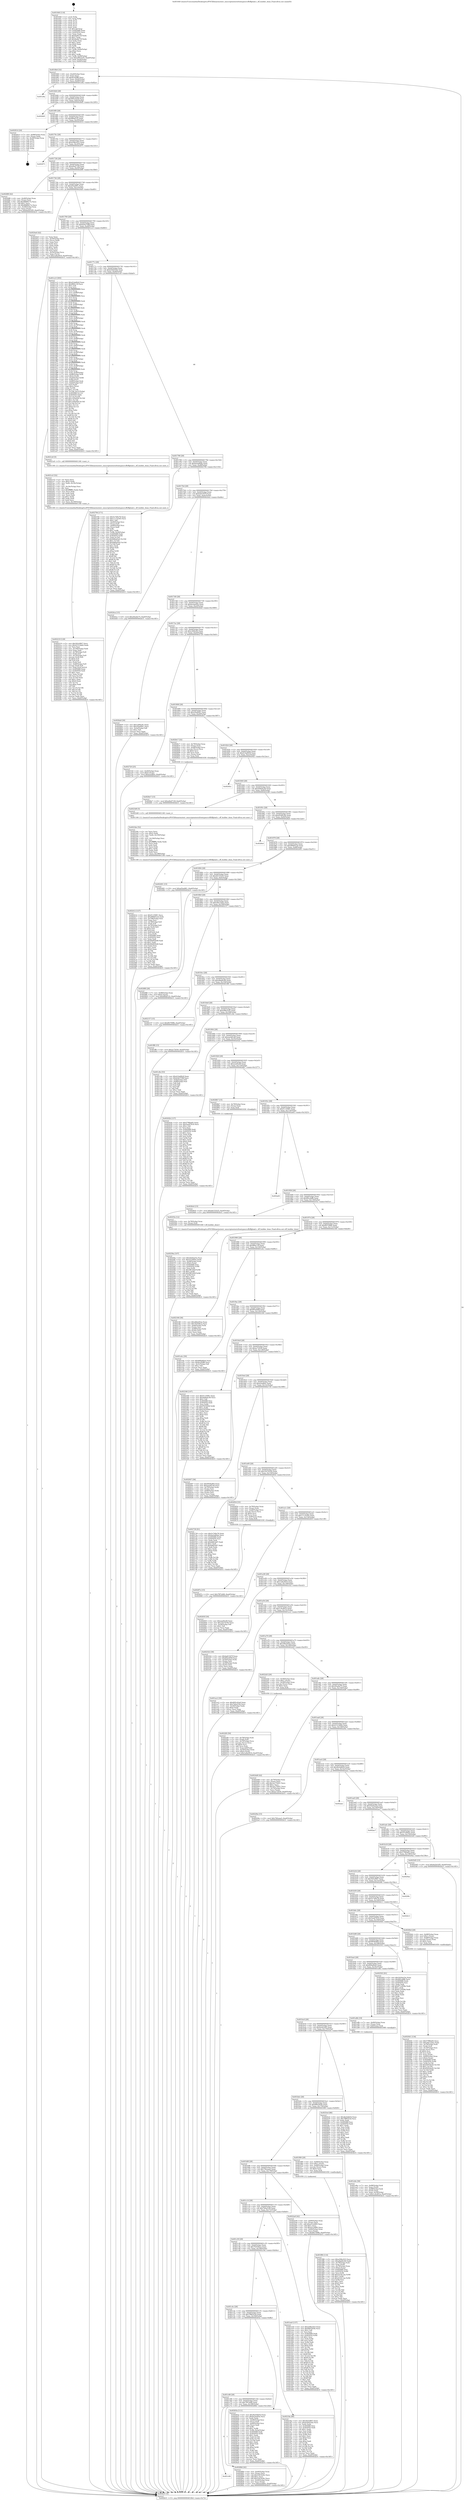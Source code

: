 digraph "0x401640" {
  label = "0x401640 (/mnt/c/Users/mathe/Desktop/tcc/POCII/binaries/extr_emscriptentestsfreetypesrccffcffgload.c_cff_builder_done_Final-ollvm.out::main(0))"
  labelloc = "t"
  node[shape=record]

  Entry [label="",width=0.3,height=0.3,shape=circle,fillcolor=black,style=filled]
  "0x4016b4" [label="{
     0x4016b4 [32]\l
     | [instrs]\l
     &nbsp;&nbsp;0x4016b4 \<+6\>: mov -0xa0(%rbp),%eax\l
     &nbsp;&nbsp;0x4016ba \<+2\>: mov %eax,%ecx\l
     &nbsp;&nbsp;0x4016bc \<+6\>: sub $0x8c2f2ff8,%ecx\l
     &nbsp;&nbsp;0x4016c2 \<+6\>: mov %eax,-0xb4(%rbp)\l
     &nbsp;&nbsp;0x4016c8 \<+6\>: mov %ecx,-0xb8(%rbp)\l
     &nbsp;&nbsp;0x4016ce \<+6\>: je 0000000000401e6a \<main+0x82a\>\l
  }"]
  "0x401e6a" [label="{
     0x401e6a\l
  }", style=dashed]
  "0x4016d4" [label="{
     0x4016d4 [28]\l
     | [instrs]\l
     &nbsp;&nbsp;0x4016d4 \<+5\>: jmp 00000000004016d9 \<main+0x99\>\l
     &nbsp;&nbsp;0x4016d9 \<+6\>: mov -0xb4(%rbp),%eax\l
     &nbsp;&nbsp;0x4016df \<+5\>: sub $0x905c42a9,%eax\l
     &nbsp;&nbsp;0x4016e4 \<+6\>: mov %eax,-0xbc(%rbp)\l
     &nbsp;&nbsp;0x4016ea \<+6\>: je 00000000004028d5 \<main+0x1295\>\l
  }"]
  Exit [label="",width=0.3,height=0.3,shape=circle,fillcolor=black,style=filled,peripheries=2]
  "0x4028d5" [label="{
     0x4028d5\l
  }", style=dashed]
  "0x4016f0" [label="{
     0x4016f0 [28]\l
     | [instrs]\l
     &nbsp;&nbsp;0x4016f0 \<+5\>: jmp 00000000004016f5 \<main+0xb5\>\l
     &nbsp;&nbsp;0x4016f5 \<+6\>: mov -0xb4(%rbp),%eax\l
     &nbsp;&nbsp;0x4016fb \<+5\>: sub $0x9f0af122,%eax\l
     &nbsp;&nbsp;0x401700 \<+6\>: mov %eax,-0xc0(%rbp)\l
     &nbsp;&nbsp;0x401706 \<+6\>: je 0000000000402914 \<main+0x12d4\>\l
  }"]
  "0x4028c6" [label="{
     0x4028c6 [15]\l
     | [instrs]\l
     &nbsp;&nbsp;0x4028c6 \<+10\>: movl $0xdd153225,-0xa0(%rbp)\l
     &nbsp;&nbsp;0x4028d0 \<+5\>: jmp 0000000000402b31 \<main+0x14f1\>\l
  }"]
  "0x402914" [label="{
     0x402914 [24]\l
     | [instrs]\l
     &nbsp;&nbsp;0x402914 \<+7\>: mov -0x98(%rbp),%rax\l
     &nbsp;&nbsp;0x40291b \<+2\>: mov (%rax),%eax\l
     &nbsp;&nbsp;0x40291d \<+4\>: lea -0x28(%rbp),%rsp\l
     &nbsp;&nbsp;0x402921 \<+1\>: pop %rbx\l
     &nbsp;&nbsp;0x402922 \<+2\>: pop %r12\l
     &nbsp;&nbsp;0x402924 \<+2\>: pop %r13\l
     &nbsp;&nbsp;0x402926 \<+2\>: pop %r14\l
     &nbsp;&nbsp;0x402928 \<+2\>: pop %r15\l
     &nbsp;&nbsp;0x40292a \<+1\>: pop %rbp\l
     &nbsp;&nbsp;0x40292b \<+1\>: ret\l
  }"]
  "0x40170c" [label="{
     0x40170c [28]\l
     | [instrs]\l
     &nbsp;&nbsp;0x40170c \<+5\>: jmp 0000000000401711 \<main+0xd1\>\l
     &nbsp;&nbsp;0x401711 \<+6\>: mov -0xb4(%rbp),%eax\l
     &nbsp;&nbsp;0x401717 \<+5\>: sub $0xa59bc023,%eax\l
     &nbsp;&nbsp;0x40171c \<+6\>: mov %eax,-0xc4(%rbp)\l
     &nbsp;&nbsp;0x401722 \<+6\>: je 0000000000402971 \<main+0x1331\>\l
  }"]
  "0x401c84" [label="{
     0x401c84\l
  }", style=dashed]
  "0x402971" [label="{
     0x402971\l
  }", style=dashed]
  "0x401728" [label="{
     0x401728 [28]\l
     | [instrs]\l
     &nbsp;&nbsp;0x401728 \<+5\>: jmp 000000000040172d \<main+0xed\>\l
     &nbsp;&nbsp;0x40172d \<+6\>: mov -0xb4(%rbp),%eax\l
     &nbsp;&nbsp;0x401733 \<+5\>: sub $0xa9ed710f,%eax\l
     &nbsp;&nbsp;0x401738 \<+6\>: mov %eax,-0xc8(%rbp)\l
     &nbsp;&nbsp;0x40173e \<+6\>: je 00000000004026f6 \<main+0x10b6\>\l
  }"]
  "0x40288d" [label="{
     0x40288d [42]\l
     | [instrs]\l
     &nbsp;&nbsp;0x40288d \<+4\>: mov -0x40(%rbp),%rax\l
     &nbsp;&nbsp;0x402891 \<+2\>: mov (%rax),%ecx\l
     &nbsp;&nbsp;0x402893 \<+6\>: sub $0x53018c8c,%ecx\l
     &nbsp;&nbsp;0x402899 \<+3\>: add $0x1,%ecx\l
     &nbsp;&nbsp;0x40289c \<+6\>: add $0x53018c8c,%ecx\l
     &nbsp;&nbsp;0x4028a2 \<+4\>: mov -0x40(%rbp),%rax\l
     &nbsp;&nbsp;0x4028a6 \<+2\>: mov %ecx,(%rax)\l
     &nbsp;&nbsp;0x4028a8 \<+10\>: movl $0xe2edb0c,-0xa0(%rbp)\l
     &nbsp;&nbsp;0x4028b2 \<+5\>: jmp 0000000000402b31 \<main+0x14f1\>\l
  }"]
  "0x4026f6" [label="{
     0x4026f6 [42]\l
     | [instrs]\l
     &nbsp;&nbsp;0x4026f6 \<+4\>: mov -0x48(%rbp),%rax\l
     &nbsp;&nbsp;0x4026fa \<+2\>: mov (%rax),%ecx\l
     &nbsp;&nbsp;0x4026fc \<+6\>: add $0x8680b17e,%ecx\l
     &nbsp;&nbsp;0x402702 \<+3\>: add $0x1,%ecx\l
     &nbsp;&nbsp;0x402705 \<+6\>: sub $0x8680b17e,%ecx\l
     &nbsp;&nbsp;0x40270b \<+4\>: mov -0x48(%rbp),%rax\l
     &nbsp;&nbsp;0x40270f \<+2\>: mov %ecx,(%rax)\l
     &nbsp;&nbsp;0x402711 \<+10\>: movl $0x6a2b32f5,-0xa0(%rbp)\l
     &nbsp;&nbsp;0x40271b \<+5\>: jmp 0000000000402b31 \<main+0x14f1\>\l
  }"]
  "0x401744" [label="{
     0x401744 [28]\l
     | [instrs]\l
     &nbsp;&nbsp;0x401744 \<+5\>: jmp 0000000000401749 \<main+0x109\>\l
     &nbsp;&nbsp;0x401749 \<+6\>: mov -0xb4(%rbp),%eax\l
     &nbsp;&nbsp;0x40174f \<+5\>: sub $0xaf3ee861,%eax\l
     &nbsp;&nbsp;0x401754 \<+6\>: mov %eax,-0xcc(%rbp)\l
     &nbsp;&nbsp;0x40175a \<+6\>: je 00000000004024a0 \<main+0xe60\>\l
  }"]
  "0x40287e" [label="{
     0x40287e [15]\l
     | [instrs]\l
     &nbsp;&nbsp;0x40287e \<+10\>: movl $0x7f97af48,-0xa0(%rbp)\l
     &nbsp;&nbsp;0x402888 \<+5\>: jmp 0000000000402b31 \<main+0x14f1\>\l
  }"]
  "0x4024a0" [label="{
     0x4024a0 [42]\l
     | [instrs]\l
     &nbsp;&nbsp;0x4024a0 \<+2\>: xor %eax,%eax\l
     &nbsp;&nbsp;0x4024a2 \<+4\>: mov -0x50(%rbp),%rcx\l
     &nbsp;&nbsp;0x4024a6 \<+2\>: mov (%rcx),%edx\l
     &nbsp;&nbsp;0x4024a8 \<+2\>: mov %eax,%esi\l
     &nbsp;&nbsp;0x4024aa \<+2\>: sub %edx,%esi\l
     &nbsp;&nbsp;0x4024ac \<+2\>: mov %eax,%edx\l
     &nbsp;&nbsp;0x4024ae \<+3\>: sub $0x1,%edx\l
     &nbsp;&nbsp;0x4024b1 \<+2\>: add %edx,%esi\l
     &nbsp;&nbsp;0x4024b3 \<+2\>: sub %esi,%eax\l
     &nbsp;&nbsp;0x4024b5 \<+4\>: mov -0x50(%rbp),%rcx\l
     &nbsp;&nbsp;0x4024b9 \<+2\>: mov %eax,(%rcx)\l
     &nbsp;&nbsp;0x4024bb \<+10\>: movl $0x1a9a3610,-0xa0(%rbp)\l
     &nbsp;&nbsp;0x4024c5 \<+5\>: jmp 0000000000402b31 \<main+0x14f1\>\l
  }"]
  "0x401760" [label="{
     0x401760 [28]\l
     | [instrs]\l
     &nbsp;&nbsp;0x401760 \<+5\>: jmp 0000000000401765 \<main+0x125\>\l
     &nbsp;&nbsp;0x401765 \<+6\>: mov -0xb4(%rbp),%eax\l
     &nbsp;&nbsp;0x40176b \<+5\>: sub $0xb2b3708f,%eax\l
     &nbsp;&nbsp;0x401770 \<+6\>: mov %eax,-0xd0(%rbp)\l
     &nbsp;&nbsp;0x401776 \<+6\>: je 0000000000401cc3 \<main+0x683\>\l
  }"]
  "0x4026e7" [label="{
     0x4026e7 [15]\l
     | [instrs]\l
     &nbsp;&nbsp;0x4026e7 \<+10\>: movl $0xa9ed710f,-0xa0(%rbp)\l
     &nbsp;&nbsp;0x4026f1 \<+5\>: jmp 0000000000402b31 \<main+0x14f1\>\l
  }"]
  "0x401cc3" [label="{
     0x401cc3 [393]\l
     | [instrs]\l
     &nbsp;&nbsp;0x401cc3 \<+5\>: mov $0xd14a69c8,%eax\l
     &nbsp;&nbsp;0x401cc8 \<+5\>: mov $0xf8f4c15f,%ecx\l
     &nbsp;&nbsp;0x401ccd \<+2\>: mov $0x1,%dl\l
     &nbsp;&nbsp;0x401ccf \<+3\>: mov %rsp,%rsi\l
     &nbsp;&nbsp;0x401cd2 \<+4\>: add $0xfffffffffffffff0,%rsi\l
     &nbsp;&nbsp;0x401cd6 \<+3\>: mov %rsi,%rsp\l
     &nbsp;&nbsp;0x401cd9 \<+7\>: mov %rsi,-0x98(%rbp)\l
     &nbsp;&nbsp;0x401ce0 \<+3\>: mov %rsp,%rsi\l
     &nbsp;&nbsp;0x401ce3 \<+4\>: add $0xfffffffffffffff0,%rsi\l
     &nbsp;&nbsp;0x401ce7 \<+3\>: mov %rsi,%rsp\l
     &nbsp;&nbsp;0x401cea \<+3\>: mov %rsp,%rdi\l
     &nbsp;&nbsp;0x401ced \<+4\>: add $0xfffffffffffffff0,%rdi\l
     &nbsp;&nbsp;0x401cf1 \<+3\>: mov %rdi,%rsp\l
     &nbsp;&nbsp;0x401cf4 \<+7\>: mov %rdi,-0x90(%rbp)\l
     &nbsp;&nbsp;0x401cfb \<+3\>: mov %rsp,%rdi\l
     &nbsp;&nbsp;0x401cfe \<+4\>: add $0xfffffffffffffff0,%rdi\l
     &nbsp;&nbsp;0x401d02 \<+3\>: mov %rdi,%rsp\l
     &nbsp;&nbsp;0x401d05 \<+7\>: mov %rdi,-0x88(%rbp)\l
     &nbsp;&nbsp;0x401d0c \<+3\>: mov %rsp,%rdi\l
     &nbsp;&nbsp;0x401d0f \<+4\>: add $0xfffffffffffffff0,%rdi\l
     &nbsp;&nbsp;0x401d13 \<+3\>: mov %rdi,%rsp\l
     &nbsp;&nbsp;0x401d16 \<+4\>: mov %rdi,-0x80(%rbp)\l
     &nbsp;&nbsp;0x401d1a \<+3\>: mov %rsp,%rdi\l
     &nbsp;&nbsp;0x401d1d \<+4\>: add $0xfffffffffffffff0,%rdi\l
     &nbsp;&nbsp;0x401d21 \<+3\>: mov %rdi,%rsp\l
     &nbsp;&nbsp;0x401d24 \<+4\>: mov %rdi,-0x78(%rbp)\l
     &nbsp;&nbsp;0x401d28 \<+3\>: mov %rsp,%rdi\l
     &nbsp;&nbsp;0x401d2b \<+4\>: add $0xfffffffffffffff0,%rdi\l
     &nbsp;&nbsp;0x401d2f \<+3\>: mov %rdi,%rsp\l
     &nbsp;&nbsp;0x401d32 \<+4\>: mov %rdi,-0x70(%rbp)\l
     &nbsp;&nbsp;0x401d36 \<+3\>: mov %rsp,%rdi\l
     &nbsp;&nbsp;0x401d39 \<+4\>: add $0xfffffffffffffff0,%rdi\l
     &nbsp;&nbsp;0x401d3d \<+3\>: mov %rdi,%rsp\l
     &nbsp;&nbsp;0x401d40 \<+4\>: mov %rdi,-0x68(%rbp)\l
     &nbsp;&nbsp;0x401d44 \<+3\>: mov %rsp,%rdi\l
     &nbsp;&nbsp;0x401d47 \<+4\>: add $0xfffffffffffffff0,%rdi\l
     &nbsp;&nbsp;0x401d4b \<+3\>: mov %rdi,%rsp\l
     &nbsp;&nbsp;0x401d4e \<+4\>: mov %rdi,-0x60(%rbp)\l
     &nbsp;&nbsp;0x401d52 \<+3\>: mov %rsp,%rdi\l
     &nbsp;&nbsp;0x401d55 \<+4\>: add $0xfffffffffffffff0,%rdi\l
     &nbsp;&nbsp;0x401d59 \<+3\>: mov %rdi,%rsp\l
     &nbsp;&nbsp;0x401d5c \<+4\>: mov %rdi,-0x58(%rbp)\l
     &nbsp;&nbsp;0x401d60 \<+3\>: mov %rsp,%rdi\l
     &nbsp;&nbsp;0x401d63 \<+4\>: add $0xfffffffffffffff0,%rdi\l
     &nbsp;&nbsp;0x401d67 \<+3\>: mov %rdi,%rsp\l
     &nbsp;&nbsp;0x401d6a \<+4\>: mov %rdi,-0x50(%rbp)\l
     &nbsp;&nbsp;0x401d6e \<+3\>: mov %rsp,%rdi\l
     &nbsp;&nbsp;0x401d71 \<+4\>: add $0xfffffffffffffff0,%rdi\l
     &nbsp;&nbsp;0x401d75 \<+3\>: mov %rdi,%rsp\l
     &nbsp;&nbsp;0x401d78 \<+4\>: mov %rdi,-0x48(%rbp)\l
     &nbsp;&nbsp;0x401d7c \<+3\>: mov %rsp,%rdi\l
     &nbsp;&nbsp;0x401d7f \<+4\>: add $0xfffffffffffffff0,%rdi\l
     &nbsp;&nbsp;0x401d83 \<+3\>: mov %rdi,%rsp\l
     &nbsp;&nbsp;0x401d86 \<+4\>: mov %rdi,-0x40(%rbp)\l
     &nbsp;&nbsp;0x401d8a \<+7\>: mov -0x98(%rbp),%rdi\l
     &nbsp;&nbsp;0x401d91 \<+6\>: movl $0x0,(%rdi)\l
     &nbsp;&nbsp;0x401d97 \<+7\>: mov -0xa4(%rbp),%r8d\l
     &nbsp;&nbsp;0x401d9e \<+3\>: mov %r8d,(%rsi)\l
     &nbsp;&nbsp;0x401da1 \<+7\>: mov -0x90(%rbp),%rdi\l
     &nbsp;&nbsp;0x401da8 \<+7\>: mov -0xb0(%rbp),%r9\l
     &nbsp;&nbsp;0x401daf \<+3\>: mov %r9,(%rdi)\l
     &nbsp;&nbsp;0x401db2 \<+3\>: cmpl $0x2,(%rsi)\l
     &nbsp;&nbsp;0x401db5 \<+4\>: setne %r10b\l
     &nbsp;&nbsp;0x401db9 \<+4\>: and $0x1,%r10b\l
     &nbsp;&nbsp;0x401dbd \<+4\>: mov %r10b,-0x31(%rbp)\l
     &nbsp;&nbsp;0x401dc1 \<+8\>: mov 0x405068,%r11d\l
     &nbsp;&nbsp;0x401dc9 \<+7\>: mov 0x405054,%ebx\l
     &nbsp;&nbsp;0x401dd0 \<+3\>: mov %r11d,%r14d\l
     &nbsp;&nbsp;0x401dd3 \<+7\>: add $0x1204ef26,%r14d\l
     &nbsp;&nbsp;0x401dda \<+4\>: sub $0x1,%r14d\l
     &nbsp;&nbsp;0x401dde \<+7\>: sub $0x1204ef26,%r14d\l
     &nbsp;&nbsp;0x401de5 \<+4\>: imul %r14d,%r11d\l
     &nbsp;&nbsp;0x401de9 \<+4\>: and $0x1,%r11d\l
     &nbsp;&nbsp;0x401ded \<+4\>: cmp $0x0,%r11d\l
     &nbsp;&nbsp;0x401df1 \<+4\>: sete %r10b\l
     &nbsp;&nbsp;0x401df5 \<+3\>: cmp $0xa,%ebx\l
     &nbsp;&nbsp;0x401df8 \<+4\>: setl %r15b\l
     &nbsp;&nbsp;0x401dfc \<+3\>: mov %r10b,%r12b\l
     &nbsp;&nbsp;0x401dff \<+4\>: xor $0xff,%r12b\l
     &nbsp;&nbsp;0x401e03 \<+3\>: mov %r15b,%r13b\l
     &nbsp;&nbsp;0x401e06 \<+4\>: xor $0xff,%r13b\l
     &nbsp;&nbsp;0x401e0a \<+3\>: xor $0x0,%dl\l
     &nbsp;&nbsp;0x401e0d \<+3\>: mov %r12b,%sil\l
     &nbsp;&nbsp;0x401e10 \<+4\>: and $0x0,%sil\l
     &nbsp;&nbsp;0x401e14 \<+3\>: and %dl,%r10b\l
     &nbsp;&nbsp;0x401e17 \<+3\>: mov %r13b,%dil\l
     &nbsp;&nbsp;0x401e1a \<+4\>: and $0x0,%dil\l
     &nbsp;&nbsp;0x401e1e \<+3\>: and %dl,%r15b\l
     &nbsp;&nbsp;0x401e21 \<+3\>: or %r10b,%sil\l
     &nbsp;&nbsp;0x401e24 \<+3\>: or %r15b,%dil\l
     &nbsp;&nbsp;0x401e27 \<+3\>: xor %dil,%sil\l
     &nbsp;&nbsp;0x401e2a \<+3\>: or %r13b,%r12b\l
     &nbsp;&nbsp;0x401e2d \<+4\>: xor $0xff,%r12b\l
     &nbsp;&nbsp;0x401e31 \<+3\>: or $0x0,%dl\l
     &nbsp;&nbsp;0x401e34 \<+3\>: and %dl,%r12b\l
     &nbsp;&nbsp;0x401e37 \<+3\>: or %r12b,%sil\l
     &nbsp;&nbsp;0x401e3a \<+4\>: test $0x1,%sil\l
     &nbsp;&nbsp;0x401e3e \<+3\>: cmovne %ecx,%eax\l
     &nbsp;&nbsp;0x401e41 \<+6\>: mov %eax,-0xa0(%rbp)\l
     &nbsp;&nbsp;0x401e47 \<+5\>: jmp 0000000000402b31 \<main+0x14f1\>\l
  }"]
  "0x40177c" [label="{
     0x40177c [28]\l
     | [instrs]\l
     &nbsp;&nbsp;0x40177c \<+5\>: jmp 0000000000401781 \<main+0x141\>\l
     &nbsp;&nbsp;0x401781 \<+6\>: mov -0xb4(%rbp),%eax\l
     &nbsp;&nbsp;0x401787 \<+5\>: sub $0xb30d25d2,%eax\l
     &nbsp;&nbsp;0x40178c \<+6\>: mov %eax,-0xd4(%rbp)\l
     &nbsp;&nbsp;0x401792 \<+6\>: je 00000000004021e0 \<main+0xba0\>\l
  }"]
  "0x401c68" [label="{
     0x401c68 [28]\l
     | [instrs]\l
     &nbsp;&nbsp;0x401c68 \<+5\>: jmp 0000000000401c6d \<main+0x62d\>\l
     &nbsp;&nbsp;0x401c6d \<+6\>: mov -0xb4(%rbp),%eax\l
     &nbsp;&nbsp;0x401c73 \<+5\>: sub $0x7f97af48,%eax\l
     &nbsp;&nbsp;0x401c78 \<+6\>: mov %eax,-0x188(%rbp)\l
     &nbsp;&nbsp;0x401c7e \<+6\>: je 000000000040288d \<main+0x124d\>\l
  }"]
  "0x4021e0" [label="{
     0x4021e0 [5]\l
     | [instrs]\l
     &nbsp;&nbsp;0x4021e0 \<+5\>: call 0000000000401160 \<next_i\>\l
     | [calls]\l
     &nbsp;&nbsp;0x401160 \{1\} (/mnt/c/Users/mathe/Desktop/tcc/POCII/binaries/extr_emscriptentestsfreetypesrccffcffgload.c_cff_builder_done_Final-ollvm.out::next_i)\l
  }"]
  "0x401798" [label="{
     0x401798 [28]\l
     | [instrs]\l
     &nbsp;&nbsp;0x401798 \<+5\>: jmp 000000000040179d \<main+0x15d\>\l
     &nbsp;&nbsp;0x40179d \<+6\>: mov -0xb4(%rbp),%eax\l
     &nbsp;&nbsp;0x4017a3 \<+5\>: sub $0xba5a80da,%eax\l
     &nbsp;&nbsp;0x4017a8 \<+6\>: mov %eax,-0xd8(%rbp)\l
     &nbsp;&nbsp;0x4017ae \<+6\>: je 0000000000402794 \<main+0x1154\>\l
  }"]
  "0x40263a" [label="{
     0x40263a [111]\l
     | [instrs]\l
     &nbsp;&nbsp;0x40263a \<+5\>: mov $0x4b24db5d,%eax\l
     &nbsp;&nbsp;0x40263f \<+5\>: mov $0xbe3ae93a,%ecx\l
     &nbsp;&nbsp;0x402644 \<+2\>: xor %edx,%edx\l
     &nbsp;&nbsp;0x402646 \<+4\>: mov -0x48(%rbp),%rsi\l
     &nbsp;&nbsp;0x40264a \<+2\>: mov (%rsi),%edi\l
     &nbsp;&nbsp;0x40264c \<+4\>: mov -0x80(%rbp),%rsi\l
     &nbsp;&nbsp;0x402650 \<+2\>: cmp (%rsi),%edi\l
     &nbsp;&nbsp;0x402652 \<+4\>: setl %r8b\l
     &nbsp;&nbsp;0x402656 \<+4\>: and $0x1,%r8b\l
     &nbsp;&nbsp;0x40265a \<+4\>: mov %r8b,-0x2a(%rbp)\l
     &nbsp;&nbsp;0x40265e \<+7\>: mov 0x405068,%edi\l
     &nbsp;&nbsp;0x402665 \<+8\>: mov 0x405054,%r9d\l
     &nbsp;&nbsp;0x40266d \<+3\>: sub $0x1,%edx\l
     &nbsp;&nbsp;0x402670 \<+3\>: mov %edi,%r10d\l
     &nbsp;&nbsp;0x402673 \<+3\>: add %edx,%r10d\l
     &nbsp;&nbsp;0x402676 \<+4\>: imul %r10d,%edi\l
     &nbsp;&nbsp;0x40267a \<+3\>: and $0x1,%edi\l
     &nbsp;&nbsp;0x40267d \<+3\>: cmp $0x0,%edi\l
     &nbsp;&nbsp;0x402680 \<+4\>: sete %r8b\l
     &nbsp;&nbsp;0x402684 \<+4\>: cmp $0xa,%r9d\l
     &nbsp;&nbsp;0x402688 \<+4\>: setl %r11b\l
     &nbsp;&nbsp;0x40268c \<+3\>: mov %r8b,%bl\l
     &nbsp;&nbsp;0x40268f \<+3\>: and %r11b,%bl\l
     &nbsp;&nbsp;0x402692 \<+3\>: xor %r11b,%r8b\l
     &nbsp;&nbsp;0x402695 \<+3\>: or %r8b,%bl\l
     &nbsp;&nbsp;0x402698 \<+3\>: test $0x1,%bl\l
     &nbsp;&nbsp;0x40269b \<+3\>: cmovne %ecx,%eax\l
     &nbsp;&nbsp;0x40269e \<+6\>: mov %eax,-0xa0(%rbp)\l
     &nbsp;&nbsp;0x4026a4 \<+5\>: jmp 0000000000402b31 \<main+0x14f1\>\l
  }"]
  "0x402794" [label="{
     0x402794 [171]\l
     | [instrs]\l
     &nbsp;&nbsp;0x402794 \<+5\>: mov $0x5c7d0e78,%eax\l
     &nbsp;&nbsp;0x402799 \<+5\>: mov $0x1111b345,%ecx\l
     &nbsp;&nbsp;0x40279e \<+2\>: mov $0x1,%dl\l
     &nbsp;&nbsp;0x4027a0 \<+4\>: mov -0x40(%rbp),%rsi\l
     &nbsp;&nbsp;0x4027a4 \<+2\>: mov (%rsi),%edi\l
     &nbsp;&nbsp;0x4027a6 \<+4\>: mov -0x80(%rbp),%rsi\l
     &nbsp;&nbsp;0x4027aa \<+2\>: cmp (%rsi),%edi\l
     &nbsp;&nbsp;0x4027ac \<+4\>: setl %r8b\l
     &nbsp;&nbsp;0x4027b0 \<+4\>: and $0x1,%r8b\l
     &nbsp;&nbsp;0x4027b4 \<+4\>: mov %r8b,-0x29(%rbp)\l
     &nbsp;&nbsp;0x4027b8 \<+7\>: mov 0x405068,%edi\l
     &nbsp;&nbsp;0x4027bf \<+8\>: mov 0x405054,%r9d\l
     &nbsp;&nbsp;0x4027c7 \<+3\>: mov %edi,%r10d\l
     &nbsp;&nbsp;0x4027ca \<+7\>: sub $0x8d6ad3a5,%r10d\l
     &nbsp;&nbsp;0x4027d1 \<+4\>: sub $0x1,%r10d\l
     &nbsp;&nbsp;0x4027d5 \<+7\>: add $0x8d6ad3a5,%r10d\l
     &nbsp;&nbsp;0x4027dc \<+4\>: imul %r10d,%edi\l
     &nbsp;&nbsp;0x4027e0 \<+3\>: and $0x1,%edi\l
     &nbsp;&nbsp;0x4027e3 \<+3\>: cmp $0x0,%edi\l
     &nbsp;&nbsp;0x4027e6 \<+4\>: sete %r8b\l
     &nbsp;&nbsp;0x4027ea \<+4\>: cmp $0xa,%r9d\l
     &nbsp;&nbsp;0x4027ee \<+4\>: setl %r11b\l
     &nbsp;&nbsp;0x4027f2 \<+3\>: mov %r8b,%bl\l
     &nbsp;&nbsp;0x4027f5 \<+3\>: xor $0xff,%bl\l
     &nbsp;&nbsp;0x4027f8 \<+3\>: mov %r11b,%r14b\l
     &nbsp;&nbsp;0x4027fb \<+4\>: xor $0xff,%r14b\l
     &nbsp;&nbsp;0x4027ff \<+3\>: xor $0x1,%dl\l
     &nbsp;&nbsp;0x402802 \<+3\>: mov %bl,%r15b\l
     &nbsp;&nbsp;0x402805 \<+4\>: and $0xff,%r15b\l
     &nbsp;&nbsp;0x402809 \<+3\>: and %dl,%r8b\l
     &nbsp;&nbsp;0x40280c \<+3\>: mov %r14b,%r12b\l
     &nbsp;&nbsp;0x40280f \<+4\>: and $0xff,%r12b\l
     &nbsp;&nbsp;0x402813 \<+3\>: and %dl,%r11b\l
     &nbsp;&nbsp;0x402816 \<+3\>: or %r8b,%r15b\l
     &nbsp;&nbsp;0x402819 \<+3\>: or %r11b,%r12b\l
     &nbsp;&nbsp;0x40281c \<+3\>: xor %r12b,%r15b\l
     &nbsp;&nbsp;0x40281f \<+3\>: or %r14b,%bl\l
     &nbsp;&nbsp;0x402822 \<+3\>: xor $0xff,%bl\l
     &nbsp;&nbsp;0x402825 \<+3\>: or $0x1,%dl\l
     &nbsp;&nbsp;0x402828 \<+2\>: and %dl,%bl\l
     &nbsp;&nbsp;0x40282a \<+3\>: or %bl,%r15b\l
     &nbsp;&nbsp;0x40282d \<+4\>: test $0x1,%r15b\l
     &nbsp;&nbsp;0x402831 \<+3\>: cmovne %ecx,%eax\l
     &nbsp;&nbsp;0x402834 \<+6\>: mov %eax,-0xa0(%rbp)\l
     &nbsp;&nbsp;0x40283a \<+5\>: jmp 0000000000402b31 \<main+0x14f1\>\l
  }"]
  "0x4017b4" [label="{
     0x4017b4 [28]\l
     | [instrs]\l
     &nbsp;&nbsp;0x4017b4 \<+5\>: jmp 00000000004017b9 \<main+0x179\>\l
     &nbsp;&nbsp;0x4017b9 \<+6\>: mov -0xb4(%rbp),%eax\l
     &nbsp;&nbsp;0x4017bf \<+5\>: sub $0xba61047f,%eax\l
     &nbsp;&nbsp;0x4017c4 \<+6\>: mov %eax,-0xdc(%rbp)\l
     &nbsp;&nbsp;0x4017ca \<+6\>: je 00000000004024ca \<main+0xe8a\>\l
  }"]
  "0x40256a" [label="{
     0x40256a [107]\l
     | [instrs]\l
     &nbsp;&nbsp;0x40256a \<+5\>: mov $0x5420a23a,%ecx\l
     &nbsp;&nbsp;0x40256f \<+5\>: mov $0x551f492e,%edx\l
     &nbsp;&nbsp;0x402574 \<+4\>: mov -0x48(%rbp),%rax\l
     &nbsp;&nbsp;0x402578 \<+6\>: movl $0x0,(%rax)\l
     &nbsp;&nbsp;0x40257e \<+7\>: mov 0x405068,%esi\l
     &nbsp;&nbsp;0x402585 \<+8\>: mov 0x405054,%r8d\l
     &nbsp;&nbsp;0x40258d \<+3\>: mov %esi,%r9d\l
     &nbsp;&nbsp;0x402590 \<+7\>: sub $0x5ff1262f,%r9d\l
     &nbsp;&nbsp;0x402597 \<+4\>: sub $0x1,%r9d\l
     &nbsp;&nbsp;0x40259b \<+7\>: add $0x5ff1262f,%r9d\l
     &nbsp;&nbsp;0x4025a2 \<+4\>: imul %r9d,%esi\l
     &nbsp;&nbsp;0x4025a6 \<+3\>: and $0x1,%esi\l
     &nbsp;&nbsp;0x4025a9 \<+3\>: cmp $0x0,%esi\l
     &nbsp;&nbsp;0x4025ac \<+4\>: sete %r10b\l
     &nbsp;&nbsp;0x4025b0 \<+4\>: cmp $0xa,%r8d\l
     &nbsp;&nbsp;0x4025b4 \<+4\>: setl %r11b\l
     &nbsp;&nbsp;0x4025b8 \<+3\>: mov %r10b,%bl\l
     &nbsp;&nbsp;0x4025bb \<+3\>: and %r11b,%bl\l
     &nbsp;&nbsp;0x4025be \<+3\>: xor %r11b,%r10b\l
     &nbsp;&nbsp;0x4025c1 \<+3\>: or %r10b,%bl\l
     &nbsp;&nbsp;0x4025c4 \<+3\>: test $0x1,%bl\l
     &nbsp;&nbsp;0x4025c7 \<+3\>: cmovne %edx,%ecx\l
     &nbsp;&nbsp;0x4025ca \<+6\>: mov %ecx,-0xa0(%rbp)\l
     &nbsp;&nbsp;0x4025d0 \<+5\>: jmp 0000000000402b31 \<main+0x14f1\>\l
  }"]
  "0x4024ca" [label="{
     0x4024ca [15]\l
     | [instrs]\l
     &nbsp;&nbsp;0x4024ca \<+10\>: movl $0x29ca0a75,-0xa0(%rbp)\l
     &nbsp;&nbsp;0x4024d4 \<+5\>: jmp 0000000000402b31 \<main+0x14f1\>\l
  }"]
  "0x4017d0" [label="{
     0x4017d0 [28]\l
     | [instrs]\l
     &nbsp;&nbsp;0x4017d0 \<+5\>: jmp 00000000004017d5 \<main+0x195\>\l
     &nbsp;&nbsp;0x4017d5 \<+6\>: mov -0xb4(%rbp),%eax\l
     &nbsp;&nbsp;0x4017db \<+5\>: sub $0xbe3ae93a,%eax\l
     &nbsp;&nbsp;0x4017e0 \<+6\>: mov %eax,-0xe0(%rbp)\l
     &nbsp;&nbsp;0x4017e6 \<+6\>: je 00000000004026a9 \<main+0x1069\>\l
  }"]
  "0x402412" [label="{
     0x402412 [127]\l
     | [instrs]\l
     &nbsp;&nbsp;0x402412 \<+5\>: mov $0xf11358f1,%ecx\l
     &nbsp;&nbsp;0x402417 \<+5\>: mov $0xd90b01a4,%edx\l
     &nbsp;&nbsp;0x40241c \<+6\>: mov -0x198(%rbp),%esi\l
     &nbsp;&nbsp;0x402422 \<+3\>: imul %eax,%esi\l
     &nbsp;&nbsp;0x402425 \<+4\>: mov -0x78(%rbp),%r8\l
     &nbsp;&nbsp;0x402429 \<+3\>: mov (%r8),%r8\l
     &nbsp;&nbsp;0x40242c \<+4\>: mov -0x70(%rbp),%r9\l
     &nbsp;&nbsp;0x402430 \<+3\>: movslq (%r9),%r9\l
     &nbsp;&nbsp;0x402433 \<+4\>: shl $0x4,%r9\l
     &nbsp;&nbsp;0x402437 \<+3\>: add %r9,%r8\l
     &nbsp;&nbsp;0x40243a \<+4\>: mov 0x8(%r8),%r8\l
     &nbsp;&nbsp;0x40243e \<+3\>: mov %esi,(%r8)\l
     &nbsp;&nbsp;0x402441 \<+7\>: mov 0x405068,%eax\l
     &nbsp;&nbsp;0x402448 \<+7\>: mov 0x405054,%esi\l
     &nbsp;&nbsp;0x40244f \<+2\>: mov %eax,%edi\l
     &nbsp;&nbsp;0x402451 \<+6\>: sub $0x84462b49,%edi\l
     &nbsp;&nbsp;0x402457 \<+3\>: sub $0x1,%edi\l
     &nbsp;&nbsp;0x40245a \<+6\>: add $0x84462b49,%edi\l
     &nbsp;&nbsp;0x402460 \<+3\>: imul %edi,%eax\l
     &nbsp;&nbsp;0x402463 \<+3\>: and $0x1,%eax\l
     &nbsp;&nbsp;0x402466 \<+3\>: cmp $0x0,%eax\l
     &nbsp;&nbsp;0x402469 \<+4\>: sete %r10b\l
     &nbsp;&nbsp;0x40246d \<+3\>: cmp $0xa,%esi\l
     &nbsp;&nbsp;0x402470 \<+4\>: setl %r11b\l
     &nbsp;&nbsp;0x402474 \<+3\>: mov %r10b,%bl\l
     &nbsp;&nbsp;0x402477 \<+3\>: and %r11b,%bl\l
     &nbsp;&nbsp;0x40247a \<+3\>: xor %r11b,%r10b\l
     &nbsp;&nbsp;0x40247d \<+3\>: or %r10b,%bl\l
     &nbsp;&nbsp;0x402480 \<+3\>: test $0x1,%bl\l
     &nbsp;&nbsp;0x402483 \<+3\>: cmovne %edx,%ecx\l
     &nbsp;&nbsp;0x402486 \<+6\>: mov %ecx,-0xa0(%rbp)\l
     &nbsp;&nbsp;0x40248c \<+5\>: jmp 0000000000402b31 \<main+0x14f1\>\l
  }"]
  "0x4026a9" [label="{
     0x4026a9 [30]\l
     | [instrs]\l
     &nbsp;&nbsp;0x4026a9 \<+5\>: mov $0xc269e2fc,%eax\l
     &nbsp;&nbsp;0x4026ae \<+5\>: mov $0xcf2e60b1,%ecx\l
     &nbsp;&nbsp;0x4026b3 \<+3\>: mov -0x2a(%rbp),%dl\l
     &nbsp;&nbsp;0x4026b6 \<+3\>: test $0x1,%dl\l
     &nbsp;&nbsp;0x4026b9 \<+3\>: cmovne %ecx,%eax\l
     &nbsp;&nbsp;0x4026bc \<+6\>: mov %eax,-0xa0(%rbp)\l
     &nbsp;&nbsp;0x4026c2 \<+5\>: jmp 0000000000402b31 \<main+0x14f1\>\l
  }"]
  "0x4017ec" [label="{
     0x4017ec [28]\l
     | [instrs]\l
     &nbsp;&nbsp;0x4017ec \<+5\>: jmp 00000000004017f1 \<main+0x1b1\>\l
     &nbsp;&nbsp;0x4017f1 \<+6\>: mov -0xb4(%rbp),%eax\l
     &nbsp;&nbsp;0x4017f7 \<+5\>: sub $0xc269e2fc,%eax\l
     &nbsp;&nbsp;0x4017fc \<+6\>: mov %eax,-0xe4(%rbp)\l
     &nbsp;&nbsp;0x401802 \<+6\>: je 0000000000402720 \<main+0x10e0\>\l
  }"]
  "0x4023de" [label="{
     0x4023de [52]\l
     | [instrs]\l
     &nbsp;&nbsp;0x4023de \<+2\>: xor %ecx,%ecx\l
     &nbsp;&nbsp;0x4023e0 \<+5\>: mov $0x2,%edx\l
     &nbsp;&nbsp;0x4023e5 \<+6\>: mov %edx,-0x194(%rbp)\l
     &nbsp;&nbsp;0x4023eb \<+1\>: cltd\l
     &nbsp;&nbsp;0x4023ec \<+6\>: mov -0x194(%rbp),%esi\l
     &nbsp;&nbsp;0x4023f2 \<+2\>: idiv %esi\l
     &nbsp;&nbsp;0x4023f4 \<+6\>: imul $0xfffffffe,%edx,%edx\l
     &nbsp;&nbsp;0x4023fa \<+2\>: mov %ecx,%edi\l
     &nbsp;&nbsp;0x4023fc \<+2\>: sub %edx,%edi\l
     &nbsp;&nbsp;0x4023fe \<+2\>: mov %ecx,%edx\l
     &nbsp;&nbsp;0x402400 \<+3\>: sub $0x1,%edx\l
     &nbsp;&nbsp;0x402403 \<+2\>: add %edx,%edi\l
     &nbsp;&nbsp;0x402405 \<+2\>: sub %edi,%ecx\l
     &nbsp;&nbsp;0x402407 \<+6\>: mov %ecx,-0x198(%rbp)\l
     &nbsp;&nbsp;0x40240d \<+5\>: call 0000000000401160 \<next_i\>\l
     | [calls]\l
     &nbsp;&nbsp;0x401160 \{1\} (/mnt/c/Users/mathe/Desktop/tcc/POCII/binaries/extr_emscriptentestsfreetypesrccffcffgload.c_cff_builder_done_Final-ollvm.out::next_i)\l
  }"]
  "0x402720" [label="{
     0x402720 [25]\l
     | [instrs]\l
     &nbsp;&nbsp;0x402720 \<+4\>: mov -0x40(%rbp),%rax\l
     &nbsp;&nbsp;0x402724 \<+6\>: movl $0x0,(%rax)\l
     &nbsp;&nbsp;0x40272a \<+10\>: movl $0xe2edb0c,-0xa0(%rbp)\l
     &nbsp;&nbsp;0x402734 \<+5\>: jmp 0000000000402b31 \<main+0x14f1\>\l
  }"]
  "0x401808" [label="{
     0x401808 [28]\l
     | [instrs]\l
     &nbsp;&nbsp;0x401808 \<+5\>: jmp 000000000040180d \<main+0x1cd\>\l
     &nbsp;&nbsp;0x40180d \<+6\>: mov -0xb4(%rbp),%eax\l
     &nbsp;&nbsp;0x401813 \<+5\>: sub $0xcf2e60b1,%eax\l
     &nbsp;&nbsp;0x401818 \<+6\>: mov %eax,-0xe8(%rbp)\l
     &nbsp;&nbsp;0x40181e \<+6\>: je 00000000004026c7 \<main+0x1087\>\l
  }"]
  "0x4022f0" [label="{
     0x4022f0 [50]\l
     | [instrs]\l
     &nbsp;&nbsp;0x4022f0 \<+4\>: mov -0x78(%rbp),%rdi\l
     &nbsp;&nbsp;0x4022f4 \<+3\>: mov (%rdi),%rdi\l
     &nbsp;&nbsp;0x4022f7 \<+4\>: mov -0x70(%rbp),%rcx\l
     &nbsp;&nbsp;0x4022fb \<+3\>: movslq (%rcx),%rcx\l
     &nbsp;&nbsp;0x4022fe \<+4\>: shl $0x4,%rcx\l
     &nbsp;&nbsp;0x402302 \<+3\>: add %rcx,%rdi\l
     &nbsp;&nbsp;0x402305 \<+4\>: mov %rax,0x8(%rdi)\l
     &nbsp;&nbsp;0x402309 \<+4\>: mov -0x50(%rbp),%rax\l
     &nbsp;&nbsp;0x40230d \<+6\>: movl $0x0,(%rax)\l
     &nbsp;&nbsp;0x402313 \<+10\>: movl $0x1a9a3610,-0xa0(%rbp)\l
     &nbsp;&nbsp;0x40231d \<+5\>: jmp 0000000000402b31 \<main+0x14f1\>\l
  }"]
  "0x4026c7" [label="{
     0x4026c7 [32]\l
     | [instrs]\l
     &nbsp;&nbsp;0x4026c7 \<+4\>: mov -0x78(%rbp),%rax\l
     &nbsp;&nbsp;0x4026cb \<+3\>: mov (%rax),%rax\l
     &nbsp;&nbsp;0x4026ce \<+4\>: mov -0x48(%rbp),%rcx\l
     &nbsp;&nbsp;0x4026d2 \<+3\>: movslq (%rcx),%rcx\l
     &nbsp;&nbsp;0x4026d5 \<+4\>: shl $0x4,%rcx\l
     &nbsp;&nbsp;0x4026d9 \<+3\>: add %rcx,%rax\l
     &nbsp;&nbsp;0x4026dc \<+3\>: mov (%rax),%rax\l
     &nbsp;&nbsp;0x4026df \<+3\>: mov %rax,%rdi\l
     &nbsp;&nbsp;0x4026e2 \<+5\>: call 0000000000401030 \<free@plt\>\l
     | [calls]\l
     &nbsp;&nbsp;0x401030 \{1\} (unknown)\l
  }"]
  "0x401824" [label="{
     0x401824 [28]\l
     | [instrs]\l
     &nbsp;&nbsp;0x401824 \<+5\>: jmp 0000000000401829 \<main+0x1e9\>\l
     &nbsp;&nbsp;0x401829 \<+6\>: mov -0xb4(%rbp),%eax\l
     &nbsp;&nbsp;0x40182f \<+5\>: sub $0xd14a69c8,%eax\l
     &nbsp;&nbsp;0x401834 \<+6\>: mov %eax,-0xec(%rbp)\l
     &nbsp;&nbsp;0x40183a \<+6\>: je 000000000040292c \<main+0x12ec\>\l
  }"]
  "0x402219" [label="{
     0x402219 [129]\l
     | [instrs]\l
     &nbsp;&nbsp;0x402219 \<+5\>: mov $0x5b5cf907,%ecx\l
     &nbsp;&nbsp;0x40221e \<+5\>: mov $0x41512b64,%edx\l
     &nbsp;&nbsp;0x402223 \<+2\>: xor %esi,%esi\l
     &nbsp;&nbsp;0x402225 \<+6\>: mov -0x190(%rbp),%edi\l
     &nbsp;&nbsp;0x40222b \<+3\>: imul %eax,%edi\l
     &nbsp;&nbsp;0x40222e \<+4\>: mov -0x78(%rbp),%r8\l
     &nbsp;&nbsp;0x402232 \<+3\>: mov (%r8),%r8\l
     &nbsp;&nbsp;0x402235 \<+4\>: mov -0x70(%rbp),%r9\l
     &nbsp;&nbsp;0x402239 \<+3\>: movslq (%r9),%r9\l
     &nbsp;&nbsp;0x40223c \<+4\>: shl $0x4,%r9\l
     &nbsp;&nbsp;0x402240 \<+3\>: add %r9,%r8\l
     &nbsp;&nbsp;0x402243 \<+3\>: mov (%r8),%r8\l
     &nbsp;&nbsp;0x402246 \<+4\>: mov -0x60(%rbp),%r9\l
     &nbsp;&nbsp;0x40224a \<+3\>: movslq (%r9),%r9\l
     &nbsp;&nbsp;0x40224d \<+4\>: mov %edi,(%r8,%r9,4)\l
     &nbsp;&nbsp;0x402251 \<+7\>: mov 0x405068,%eax\l
     &nbsp;&nbsp;0x402258 \<+7\>: mov 0x405054,%edi\l
     &nbsp;&nbsp;0x40225f \<+3\>: sub $0x1,%esi\l
     &nbsp;&nbsp;0x402262 \<+3\>: mov %eax,%r10d\l
     &nbsp;&nbsp;0x402265 \<+3\>: add %esi,%r10d\l
     &nbsp;&nbsp;0x402268 \<+4\>: imul %r10d,%eax\l
     &nbsp;&nbsp;0x40226c \<+3\>: and $0x1,%eax\l
     &nbsp;&nbsp;0x40226f \<+3\>: cmp $0x0,%eax\l
     &nbsp;&nbsp;0x402272 \<+4\>: sete %r11b\l
     &nbsp;&nbsp;0x402276 \<+3\>: cmp $0xa,%edi\l
     &nbsp;&nbsp;0x402279 \<+3\>: setl %bl\l
     &nbsp;&nbsp;0x40227c \<+3\>: mov %r11b,%r14b\l
     &nbsp;&nbsp;0x40227f \<+3\>: and %bl,%r14b\l
     &nbsp;&nbsp;0x402282 \<+3\>: xor %bl,%r11b\l
     &nbsp;&nbsp;0x402285 \<+3\>: or %r11b,%r14b\l
     &nbsp;&nbsp;0x402288 \<+4\>: test $0x1,%r14b\l
     &nbsp;&nbsp;0x40228c \<+3\>: cmovne %edx,%ecx\l
     &nbsp;&nbsp;0x40228f \<+6\>: mov %ecx,-0xa0(%rbp)\l
     &nbsp;&nbsp;0x402295 \<+5\>: jmp 0000000000402b31 \<main+0x14f1\>\l
  }"]
  "0x40292c" [label="{
     0x40292c\l
  }", style=dashed]
  "0x401840" [label="{
     0x401840 [28]\l
     | [instrs]\l
     &nbsp;&nbsp;0x401840 \<+5\>: jmp 0000000000401845 \<main+0x205\>\l
     &nbsp;&nbsp;0x401845 \<+6\>: mov -0xb4(%rbp),%eax\l
     &nbsp;&nbsp;0x40184b \<+5\>: sub $0xd44b4c59,%eax\l
     &nbsp;&nbsp;0x401850 \<+6\>: mov %eax,-0xf0(%rbp)\l
     &nbsp;&nbsp;0x401856 \<+6\>: je 00000000004023d9 \<main+0xd99\>\l
  }"]
  "0x4021e5" [label="{
     0x4021e5 [52]\l
     | [instrs]\l
     &nbsp;&nbsp;0x4021e5 \<+2\>: xor %ecx,%ecx\l
     &nbsp;&nbsp;0x4021e7 \<+5\>: mov $0x2,%edx\l
     &nbsp;&nbsp;0x4021ec \<+6\>: mov %edx,-0x18c(%rbp)\l
     &nbsp;&nbsp;0x4021f2 \<+1\>: cltd\l
     &nbsp;&nbsp;0x4021f3 \<+6\>: mov -0x18c(%rbp),%esi\l
     &nbsp;&nbsp;0x4021f9 \<+2\>: idiv %esi\l
     &nbsp;&nbsp;0x4021fb \<+6\>: imul $0xfffffffe,%edx,%edx\l
     &nbsp;&nbsp;0x402201 \<+2\>: mov %ecx,%edi\l
     &nbsp;&nbsp;0x402203 \<+2\>: sub %edx,%edi\l
     &nbsp;&nbsp;0x402205 \<+2\>: mov %ecx,%edx\l
     &nbsp;&nbsp;0x402207 \<+3\>: sub $0x1,%edx\l
     &nbsp;&nbsp;0x40220a \<+2\>: add %edx,%edi\l
     &nbsp;&nbsp;0x40220c \<+2\>: sub %edi,%ecx\l
     &nbsp;&nbsp;0x40220e \<+6\>: mov %ecx,-0x190(%rbp)\l
     &nbsp;&nbsp;0x402214 \<+5\>: call 0000000000401160 \<next_i\>\l
     | [calls]\l
     &nbsp;&nbsp;0x401160 \{1\} (/mnt/c/Users/mathe/Desktop/tcc/POCII/binaries/extr_emscriptentestsfreetypesrccffcffgload.c_cff_builder_done_Final-ollvm.out::next_i)\l
  }"]
  "0x4023d9" [label="{
     0x4023d9 [5]\l
     | [instrs]\l
     &nbsp;&nbsp;0x4023d9 \<+5\>: call 0000000000401160 \<next_i\>\l
     | [calls]\l
     &nbsp;&nbsp;0x401160 \{1\} (/mnt/c/Users/mathe/Desktop/tcc/POCII/binaries/extr_emscriptentestsfreetypesrccffcffgload.c_cff_builder_done_Final-ollvm.out::next_i)\l
  }"]
  "0x40185c" [label="{
     0x40185c [28]\l
     | [instrs]\l
     &nbsp;&nbsp;0x40185c \<+5\>: jmp 0000000000401861 \<main+0x221\>\l
     &nbsp;&nbsp;0x401861 \<+6\>: mov -0xb4(%rbp),%eax\l
     &nbsp;&nbsp;0x401867 \<+5\>: sub $0xd52f810b,%eax\l
     &nbsp;&nbsp;0x40186c \<+6\>: mov %eax,-0xf4(%rbp)\l
     &nbsp;&nbsp;0x401872 \<+6\>: je 00000000004028e4 \<main+0x12a4\>\l
  }"]
  "0x401c4c" [label="{
     0x401c4c [28]\l
     | [instrs]\l
     &nbsp;&nbsp;0x401c4c \<+5\>: jmp 0000000000401c51 \<main+0x611\>\l
     &nbsp;&nbsp;0x401c51 \<+6\>: mov -0xb4(%rbp),%eax\l
     &nbsp;&nbsp;0x401c57 \<+5\>: sub $0x7f88323d,%eax\l
     &nbsp;&nbsp;0x401c5c \<+6\>: mov %eax,-0x184(%rbp)\l
     &nbsp;&nbsp;0x401c62 \<+6\>: je 000000000040263a \<main+0xffa\>\l
  }"]
  "0x4028e4" [label="{
     0x4028e4\l
  }", style=dashed]
  "0x401878" [label="{
     0x401878 [28]\l
     | [instrs]\l
     &nbsp;&nbsp;0x401878 \<+5\>: jmp 000000000040187d \<main+0x23d\>\l
     &nbsp;&nbsp;0x40187d \<+6\>: mov -0xb4(%rbp),%eax\l
     &nbsp;&nbsp;0x401883 \<+5\>: sub $0xd90b01a4,%eax\l
     &nbsp;&nbsp;0x401888 \<+6\>: mov %eax,-0xf8(%rbp)\l
     &nbsp;&nbsp;0x40188e \<+6\>: je 0000000000402491 \<main+0xe51\>\l
  }"]
  "0x40218a" [label="{
     0x40218a [86]\l
     | [instrs]\l
     &nbsp;&nbsp;0x40218a \<+5\>: mov $0x5b5cf907,%eax\l
     &nbsp;&nbsp;0x40218f \<+5\>: mov $0xb30d25d2,%ecx\l
     &nbsp;&nbsp;0x402194 \<+2\>: xor %edx,%edx\l
     &nbsp;&nbsp;0x402196 \<+7\>: mov 0x405068,%esi\l
     &nbsp;&nbsp;0x40219d \<+7\>: mov 0x405054,%edi\l
     &nbsp;&nbsp;0x4021a4 \<+3\>: sub $0x1,%edx\l
     &nbsp;&nbsp;0x4021a7 \<+3\>: mov %esi,%r8d\l
     &nbsp;&nbsp;0x4021aa \<+3\>: add %edx,%r8d\l
     &nbsp;&nbsp;0x4021ad \<+4\>: imul %r8d,%esi\l
     &nbsp;&nbsp;0x4021b1 \<+3\>: and $0x1,%esi\l
     &nbsp;&nbsp;0x4021b4 \<+3\>: cmp $0x0,%esi\l
     &nbsp;&nbsp;0x4021b7 \<+4\>: sete %r9b\l
     &nbsp;&nbsp;0x4021bb \<+3\>: cmp $0xa,%edi\l
     &nbsp;&nbsp;0x4021be \<+4\>: setl %r10b\l
     &nbsp;&nbsp;0x4021c2 \<+3\>: mov %r9b,%r11b\l
     &nbsp;&nbsp;0x4021c5 \<+3\>: and %r10b,%r11b\l
     &nbsp;&nbsp;0x4021c8 \<+3\>: xor %r10b,%r9b\l
     &nbsp;&nbsp;0x4021cb \<+3\>: or %r9b,%r11b\l
     &nbsp;&nbsp;0x4021ce \<+4\>: test $0x1,%r11b\l
     &nbsp;&nbsp;0x4021d2 \<+3\>: cmovne %ecx,%eax\l
     &nbsp;&nbsp;0x4021d5 \<+6\>: mov %eax,-0xa0(%rbp)\l
     &nbsp;&nbsp;0x4021db \<+5\>: jmp 0000000000402b31 \<main+0x14f1\>\l
  }"]
  "0x402491" [label="{
     0x402491 [15]\l
     | [instrs]\l
     &nbsp;&nbsp;0x402491 \<+10\>: movl $0xaf3ee861,-0xa0(%rbp)\l
     &nbsp;&nbsp;0x40249b \<+5\>: jmp 0000000000402b31 \<main+0x14f1\>\l
  }"]
  "0x401894" [label="{
     0x401894 [28]\l
     | [instrs]\l
     &nbsp;&nbsp;0x401894 \<+5\>: jmp 0000000000401899 \<main+0x259\>\l
     &nbsp;&nbsp;0x401899 \<+6\>: mov -0xb4(%rbp),%eax\l
     &nbsp;&nbsp;0x40189f \<+5\>: sub $0xdd153225,%eax\l
     &nbsp;&nbsp;0x4018a4 \<+6\>: mov %eax,-0xfc(%rbp)\l
     &nbsp;&nbsp;0x4018aa \<+6\>: je 00000000004028f8 \<main+0x12b8\>\l
  }"]
  "0x4020d1" [label="{
     0x4020d1 [134]\l
     | [instrs]\l
     &nbsp;&nbsp;0x4020d1 \<+5\>: mov $0x57f80a65,%ecx\l
     &nbsp;&nbsp;0x4020d6 \<+5\>: mov $0xe4b12ab2,%edx\l
     &nbsp;&nbsp;0x4020db \<+4\>: mov -0x78(%rbp),%rdi\l
     &nbsp;&nbsp;0x4020df \<+3\>: mov (%rdi),%rdi\l
     &nbsp;&nbsp;0x4020e2 \<+4\>: mov -0x70(%rbp),%rsi\l
     &nbsp;&nbsp;0x4020e6 \<+3\>: movslq (%rsi),%rsi\l
     &nbsp;&nbsp;0x4020e9 \<+4\>: shl $0x4,%rsi\l
     &nbsp;&nbsp;0x4020ed \<+3\>: add %rsi,%rdi\l
     &nbsp;&nbsp;0x4020f0 \<+3\>: mov %rax,(%rdi)\l
     &nbsp;&nbsp;0x4020f3 \<+4\>: mov -0x60(%rbp),%rax\l
     &nbsp;&nbsp;0x4020f7 \<+6\>: movl $0x0,(%rax)\l
     &nbsp;&nbsp;0x4020fd \<+8\>: mov 0x405068,%r8d\l
     &nbsp;&nbsp;0x402105 \<+8\>: mov 0x405054,%r9d\l
     &nbsp;&nbsp;0x40210d \<+3\>: mov %r8d,%r10d\l
     &nbsp;&nbsp;0x402110 \<+7\>: add $0x8363de45,%r10d\l
     &nbsp;&nbsp;0x402117 \<+4\>: sub $0x1,%r10d\l
     &nbsp;&nbsp;0x40211b \<+7\>: sub $0x8363de45,%r10d\l
     &nbsp;&nbsp;0x402122 \<+4\>: imul %r10d,%r8d\l
     &nbsp;&nbsp;0x402126 \<+4\>: and $0x1,%r8d\l
     &nbsp;&nbsp;0x40212a \<+4\>: cmp $0x0,%r8d\l
     &nbsp;&nbsp;0x40212e \<+4\>: sete %r11b\l
     &nbsp;&nbsp;0x402132 \<+4\>: cmp $0xa,%r9d\l
     &nbsp;&nbsp;0x402136 \<+3\>: setl %bl\l
     &nbsp;&nbsp;0x402139 \<+3\>: mov %r11b,%r14b\l
     &nbsp;&nbsp;0x40213c \<+3\>: and %bl,%r14b\l
     &nbsp;&nbsp;0x40213f \<+3\>: xor %bl,%r11b\l
     &nbsp;&nbsp;0x402142 \<+3\>: or %r11b,%r14b\l
     &nbsp;&nbsp;0x402145 \<+4\>: test $0x1,%r14b\l
     &nbsp;&nbsp;0x402149 \<+3\>: cmovne %edx,%ecx\l
     &nbsp;&nbsp;0x40214c \<+6\>: mov %ecx,-0xa0(%rbp)\l
     &nbsp;&nbsp;0x402152 \<+5\>: jmp 0000000000402b31 \<main+0x14f1\>\l
  }"]
  "0x4028f8" [label="{
     0x4028f8 [28]\l
     | [instrs]\l
     &nbsp;&nbsp;0x4028f8 \<+7\>: mov -0x98(%rbp),%rax\l
     &nbsp;&nbsp;0x4028ff \<+6\>: movl $0x0,(%rax)\l
     &nbsp;&nbsp;0x402905 \<+10\>: movl $0x9f0af122,-0xa0(%rbp)\l
     &nbsp;&nbsp;0x40290f \<+5\>: jmp 0000000000402b31 \<main+0x14f1\>\l
  }"]
  "0x4018b0" [label="{
     0x4018b0 [28]\l
     | [instrs]\l
     &nbsp;&nbsp;0x4018b0 \<+5\>: jmp 00000000004018b5 \<main+0x275\>\l
     &nbsp;&nbsp;0x4018b5 \<+6\>: mov -0xb4(%rbp),%eax\l
     &nbsp;&nbsp;0x4018bb \<+5\>: sub $0xe4b12ab2,%eax\l
     &nbsp;&nbsp;0x4018c0 \<+6\>: mov %eax,-0x100(%rbp)\l
     &nbsp;&nbsp;0x4018c6 \<+6\>: je 0000000000402157 \<main+0xb17\>\l
  }"]
  "0x401f86" [label="{
     0x401f86 [114]\l
     | [instrs]\l
     &nbsp;&nbsp;0x401f86 \<+5\>: mov $0xa59bc023,%ecx\l
     &nbsp;&nbsp;0x401f8b \<+5\>: mov $0xe8ab9c46,%edx\l
     &nbsp;&nbsp;0x401f90 \<+4\>: mov -0x78(%rbp),%rdi\l
     &nbsp;&nbsp;0x401f94 \<+3\>: mov %rax,(%rdi)\l
     &nbsp;&nbsp;0x401f97 \<+4\>: mov -0x70(%rbp),%rax\l
     &nbsp;&nbsp;0x401f9b \<+6\>: movl $0x0,(%rax)\l
     &nbsp;&nbsp;0x401fa1 \<+7\>: mov 0x405068,%esi\l
     &nbsp;&nbsp;0x401fa8 \<+8\>: mov 0x405054,%r8d\l
     &nbsp;&nbsp;0x401fb0 \<+3\>: mov %esi,%r9d\l
     &nbsp;&nbsp;0x401fb3 \<+7\>: add $0xa518c1aa,%r9d\l
     &nbsp;&nbsp;0x401fba \<+4\>: sub $0x1,%r9d\l
     &nbsp;&nbsp;0x401fbe \<+7\>: sub $0xa518c1aa,%r9d\l
     &nbsp;&nbsp;0x401fc5 \<+4\>: imul %r9d,%esi\l
     &nbsp;&nbsp;0x401fc9 \<+3\>: and $0x1,%esi\l
     &nbsp;&nbsp;0x401fcc \<+3\>: cmp $0x0,%esi\l
     &nbsp;&nbsp;0x401fcf \<+4\>: sete %r10b\l
     &nbsp;&nbsp;0x401fd3 \<+4\>: cmp $0xa,%r8d\l
     &nbsp;&nbsp;0x401fd7 \<+4\>: setl %r11b\l
     &nbsp;&nbsp;0x401fdb \<+3\>: mov %r10b,%bl\l
     &nbsp;&nbsp;0x401fde \<+3\>: and %r11b,%bl\l
     &nbsp;&nbsp;0x401fe1 \<+3\>: xor %r11b,%r10b\l
     &nbsp;&nbsp;0x401fe4 \<+3\>: or %r10b,%bl\l
     &nbsp;&nbsp;0x401fe7 \<+3\>: test $0x1,%bl\l
     &nbsp;&nbsp;0x401fea \<+3\>: cmovne %edx,%ecx\l
     &nbsp;&nbsp;0x401fed \<+6\>: mov %ecx,-0xa0(%rbp)\l
     &nbsp;&nbsp;0x401ff3 \<+5\>: jmp 0000000000402b31 \<main+0x14f1\>\l
  }"]
  "0x402157" [label="{
     0x402157 [15]\l
     | [instrs]\l
     &nbsp;&nbsp;0x402157 \<+10\>: movl $0xf83799fb,-0xa0(%rbp)\l
     &nbsp;&nbsp;0x402161 \<+5\>: jmp 0000000000402b31 \<main+0x14f1\>\l
  }"]
  "0x4018cc" [label="{
     0x4018cc [28]\l
     | [instrs]\l
     &nbsp;&nbsp;0x4018cc \<+5\>: jmp 00000000004018d1 \<main+0x291\>\l
     &nbsp;&nbsp;0x4018d1 \<+6\>: mov -0xb4(%rbp),%eax\l
     &nbsp;&nbsp;0x4018d7 \<+5\>: sub $0xe8ab9c46,%eax\l
     &nbsp;&nbsp;0x4018dc \<+6\>: mov %eax,-0x104(%rbp)\l
     &nbsp;&nbsp;0x4018e2 \<+6\>: je 0000000000401ff8 \<main+0x9b8\>\l
  }"]
  "0x401c30" [label="{
     0x401c30 [28]\l
     | [instrs]\l
     &nbsp;&nbsp;0x401c30 \<+5\>: jmp 0000000000401c35 \<main+0x5f5\>\l
     &nbsp;&nbsp;0x401c35 \<+6\>: mov -0xb4(%rbp),%eax\l
     &nbsp;&nbsp;0x401c3b \<+5\>: sub $0x7b554bce,%eax\l
     &nbsp;&nbsp;0x401c40 \<+6\>: mov %eax,-0x180(%rbp)\l
     &nbsp;&nbsp;0x401c46 \<+6\>: je 000000000040218a \<main+0xb4a\>\l
  }"]
  "0x401ff8" [label="{
     0x401ff8 [15]\l
     | [instrs]\l
     &nbsp;&nbsp;0x401ff8 \<+10\>: movl $0xac72030,-0xa0(%rbp)\l
     &nbsp;&nbsp;0x402002 \<+5\>: jmp 0000000000402b31 \<main+0x14f1\>\l
  }"]
  "0x4018e8" [label="{
     0x4018e8 [28]\l
     | [instrs]\l
     &nbsp;&nbsp;0x4018e8 \<+5\>: jmp 00000000004018ed \<main+0x2ad\>\l
     &nbsp;&nbsp;0x4018ed \<+6\>: mov -0xb4(%rbp),%eax\l
     &nbsp;&nbsp;0x4018f3 \<+5\>: sub $0xe98e5c05,%eax\l
     &nbsp;&nbsp;0x4018f8 \<+6\>: mov %eax,-0x108(%rbp)\l
     &nbsp;&nbsp;0x4018fe \<+6\>: je 0000000000401c8e \<main+0x64e\>\l
  }"]
  "0x401ee0" [label="{
     0x401ee0 [137]\l
     | [instrs]\l
     &nbsp;&nbsp;0x401ee0 \<+5\>: mov $0xa59bc023,%eax\l
     &nbsp;&nbsp;0x401ee5 \<+5\>: mov $0x6f93293b,%ecx\l
     &nbsp;&nbsp;0x401eea \<+2\>: mov $0x1,%dl\l
     &nbsp;&nbsp;0x401eec \<+2\>: xor %esi,%esi\l
     &nbsp;&nbsp;0x401eee \<+7\>: mov 0x405068,%edi\l
     &nbsp;&nbsp;0x401ef5 \<+8\>: mov 0x405054,%r8d\l
     &nbsp;&nbsp;0x401efd \<+3\>: sub $0x1,%esi\l
     &nbsp;&nbsp;0x401f00 \<+3\>: mov %edi,%r9d\l
     &nbsp;&nbsp;0x401f03 \<+3\>: add %esi,%r9d\l
     &nbsp;&nbsp;0x401f06 \<+4\>: imul %r9d,%edi\l
     &nbsp;&nbsp;0x401f0a \<+3\>: and $0x1,%edi\l
     &nbsp;&nbsp;0x401f0d \<+3\>: cmp $0x0,%edi\l
     &nbsp;&nbsp;0x401f10 \<+4\>: sete %r10b\l
     &nbsp;&nbsp;0x401f14 \<+4\>: cmp $0xa,%r8d\l
     &nbsp;&nbsp;0x401f18 \<+4\>: setl %r11b\l
     &nbsp;&nbsp;0x401f1c \<+3\>: mov %r10b,%bl\l
     &nbsp;&nbsp;0x401f1f \<+3\>: xor $0xff,%bl\l
     &nbsp;&nbsp;0x401f22 \<+3\>: mov %r11b,%r14b\l
     &nbsp;&nbsp;0x401f25 \<+4\>: xor $0xff,%r14b\l
     &nbsp;&nbsp;0x401f29 \<+3\>: xor $0x1,%dl\l
     &nbsp;&nbsp;0x401f2c \<+3\>: mov %bl,%r15b\l
     &nbsp;&nbsp;0x401f2f \<+4\>: and $0xff,%r15b\l
     &nbsp;&nbsp;0x401f33 \<+3\>: and %dl,%r10b\l
     &nbsp;&nbsp;0x401f36 \<+3\>: mov %r14b,%r12b\l
     &nbsp;&nbsp;0x401f39 \<+4\>: and $0xff,%r12b\l
     &nbsp;&nbsp;0x401f3d \<+3\>: and %dl,%r11b\l
     &nbsp;&nbsp;0x401f40 \<+3\>: or %r10b,%r15b\l
     &nbsp;&nbsp;0x401f43 \<+3\>: or %r11b,%r12b\l
     &nbsp;&nbsp;0x401f46 \<+3\>: xor %r12b,%r15b\l
     &nbsp;&nbsp;0x401f49 \<+3\>: or %r14b,%bl\l
     &nbsp;&nbsp;0x401f4c \<+3\>: xor $0xff,%bl\l
     &nbsp;&nbsp;0x401f4f \<+3\>: or $0x1,%dl\l
     &nbsp;&nbsp;0x401f52 \<+2\>: and %dl,%bl\l
     &nbsp;&nbsp;0x401f54 \<+3\>: or %bl,%r15b\l
     &nbsp;&nbsp;0x401f57 \<+4\>: test $0x1,%r15b\l
     &nbsp;&nbsp;0x401f5b \<+3\>: cmovne %ecx,%eax\l
     &nbsp;&nbsp;0x401f5e \<+6\>: mov %eax,-0xa0(%rbp)\l
     &nbsp;&nbsp;0x401f64 \<+5\>: jmp 0000000000402b31 \<main+0x14f1\>\l
  }"]
  "0x401c8e" [label="{
     0x401c8e [53]\l
     | [instrs]\l
     &nbsp;&nbsp;0x401c8e \<+5\>: mov $0xd14a69c8,%eax\l
     &nbsp;&nbsp;0x401c93 \<+5\>: mov $0xb2b3708f,%ecx\l
     &nbsp;&nbsp;0x401c98 \<+6\>: mov -0x9a(%rbp),%dl\l
     &nbsp;&nbsp;0x401c9e \<+7\>: mov -0x99(%rbp),%sil\l
     &nbsp;&nbsp;0x401ca5 \<+3\>: mov %dl,%dil\l
     &nbsp;&nbsp;0x401ca8 \<+3\>: and %sil,%dil\l
     &nbsp;&nbsp;0x401cab \<+3\>: xor %sil,%dl\l
     &nbsp;&nbsp;0x401cae \<+3\>: or %dl,%dil\l
     &nbsp;&nbsp;0x401cb1 \<+4\>: test $0x1,%dil\l
     &nbsp;&nbsp;0x401cb5 \<+3\>: cmovne %ecx,%eax\l
     &nbsp;&nbsp;0x401cb8 \<+6\>: mov %eax,-0xa0(%rbp)\l
     &nbsp;&nbsp;0x401cbe \<+5\>: jmp 0000000000402b31 \<main+0x14f1\>\l
  }"]
  "0x401904" [label="{
     0x401904 [28]\l
     | [instrs]\l
     &nbsp;&nbsp;0x401904 \<+5\>: jmp 0000000000401909 \<main+0x2c9\>\l
     &nbsp;&nbsp;0x401909 \<+6\>: mov -0xb4(%rbp),%eax\l
     &nbsp;&nbsp;0x40190f \<+5\>: sub $0xeac8d1a8,%eax\l
     &nbsp;&nbsp;0x401914 \<+6\>: mov %eax,-0x10c(%rbp)\l
     &nbsp;&nbsp;0x40191a \<+6\>: je 000000000040202b \<main+0x9eb\>\l
  }"]
  "0x402b31" [label="{
     0x402b31 [5]\l
     | [instrs]\l
     &nbsp;&nbsp;0x402b31 \<+5\>: jmp 00000000004016b4 \<main+0x74\>\l
  }"]
  "0x401640" [label="{
     0x401640 [116]\l
     | [instrs]\l
     &nbsp;&nbsp;0x401640 \<+1\>: push %rbp\l
     &nbsp;&nbsp;0x401641 \<+3\>: mov %rsp,%rbp\l
     &nbsp;&nbsp;0x401644 \<+2\>: push %r15\l
     &nbsp;&nbsp;0x401646 \<+2\>: push %r14\l
     &nbsp;&nbsp;0x401648 \<+2\>: push %r13\l
     &nbsp;&nbsp;0x40164a \<+2\>: push %r12\l
     &nbsp;&nbsp;0x40164c \<+1\>: push %rbx\l
     &nbsp;&nbsp;0x40164d \<+7\>: sub $0x1a8,%rsp\l
     &nbsp;&nbsp;0x401654 \<+7\>: mov 0x405068,%eax\l
     &nbsp;&nbsp;0x40165b \<+7\>: mov 0x405054,%ecx\l
     &nbsp;&nbsp;0x401662 \<+2\>: mov %eax,%edx\l
     &nbsp;&nbsp;0x401664 \<+6\>: sub $0xfae8e72f,%edx\l
     &nbsp;&nbsp;0x40166a \<+3\>: sub $0x1,%edx\l
     &nbsp;&nbsp;0x40166d \<+6\>: add $0xfae8e72f,%edx\l
     &nbsp;&nbsp;0x401673 \<+3\>: imul %edx,%eax\l
     &nbsp;&nbsp;0x401676 \<+3\>: and $0x1,%eax\l
     &nbsp;&nbsp;0x401679 \<+3\>: cmp $0x0,%eax\l
     &nbsp;&nbsp;0x40167c \<+4\>: sete %r8b\l
     &nbsp;&nbsp;0x401680 \<+4\>: and $0x1,%r8b\l
     &nbsp;&nbsp;0x401684 \<+7\>: mov %r8b,-0x9a(%rbp)\l
     &nbsp;&nbsp;0x40168b \<+3\>: cmp $0xa,%ecx\l
     &nbsp;&nbsp;0x40168e \<+4\>: setl %r8b\l
     &nbsp;&nbsp;0x401692 \<+4\>: and $0x1,%r8b\l
     &nbsp;&nbsp;0x401696 \<+7\>: mov %r8b,-0x99(%rbp)\l
     &nbsp;&nbsp;0x40169d \<+10\>: movl $0xe98e5c05,-0xa0(%rbp)\l
     &nbsp;&nbsp;0x4016a7 \<+6\>: mov %edi,-0xa4(%rbp)\l
     &nbsp;&nbsp;0x4016ad \<+7\>: mov %rsi,-0xb0(%rbp)\l
  }"]
  "0x401c14" [label="{
     0x401c14 [28]\l
     | [instrs]\l
     &nbsp;&nbsp;0x401c14 \<+5\>: jmp 0000000000401c19 \<main+0x5d9\>\l
     &nbsp;&nbsp;0x401c19 \<+6\>: mov -0xb4(%rbp),%eax\l
     &nbsp;&nbsp;0x401c1f \<+5\>: sub $0x7b0a31fd,%eax\l
     &nbsp;&nbsp;0x401c24 \<+6\>: mov %eax,-0x17c(%rbp)\l
     &nbsp;&nbsp;0x401c2a \<+6\>: je 0000000000401ee0 \<main+0x8a0\>\l
  }"]
  "0x4022a9" [label="{
     0x4022a9 [42]\l
     | [instrs]\l
     &nbsp;&nbsp;0x4022a9 \<+4\>: mov -0x60(%rbp),%rax\l
     &nbsp;&nbsp;0x4022ad \<+2\>: mov (%rax),%ecx\l
     &nbsp;&nbsp;0x4022af \<+6\>: add $0xa51efd83,%ecx\l
     &nbsp;&nbsp;0x4022b5 \<+3\>: add $0x1,%ecx\l
     &nbsp;&nbsp;0x4022b8 \<+6\>: sub $0xa51efd83,%ecx\l
     &nbsp;&nbsp;0x4022be \<+4\>: mov -0x60(%rbp),%rax\l
     &nbsp;&nbsp;0x4022c2 \<+2\>: mov %ecx,(%rax)\l
     &nbsp;&nbsp;0x4022c4 \<+10\>: movl $0xf83799fb,-0xa0(%rbp)\l
     &nbsp;&nbsp;0x4022ce \<+5\>: jmp 0000000000402b31 \<main+0x14f1\>\l
  }"]
  "0x40202b" [label="{
     0x40202b [137]\l
     | [instrs]\l
     &nbsp;&nbsp;0x40202b \<+5\>: mov $0x57f80a65,%eax\l
     &nbsp;&nbsp;0x402030 \<+5\>: mov $0x5ee87818,%ecx\l
     &nbsp;&nbsp;0x402035 \<+2\>: mov $0x1,%dl\l
     &nbsp;&nbsp;0x402037 \<+2\>: xor %esi,%esi\l
     &nbsp;&nbsp;0x402039 \<+7\>: mov 0x405068,%edi\l
     &nbsp;&nbsp;0x402040 \<+8\>: mov 0x405054,%r8d\l
     &nbsp;&nbsp;0x402048 \<+3\>: sub $0x1,%esi\l
     &nbsp;&nbsp;0x40204b \<+3\>: mov %edi,%r9d\l
     &nbsp;&nbsp;0x40204e \<+3\>: add %esi,%r9d\l
     &nbsp;&nbsp;0x402051 \<+4\>: imul %r9d,%edi\l
     &nbsp;&nbsp;0x402055 \<+3\>: and $0x1,%edi\l
     &nbsp;&nbsp;0x402058 \<+3\>: cmp $0x0,%edi\l
     &nbsp;&nbsp;0x40205b \<+4\>: sete %r10b\l
     &nbsp;&nbsp;0x40205f \<+4\>: cmp $0xa,%r8d\l
     &nbsp;&nbsp;0x402063 \<+4\>: setl %r11b\l
     &nbsp;&nbsp;0x402067 \<+3\>: mov %r10b,%bl\l
     &nbsp;&nbsp;0x40206a \<+3\>: xor $0xff,%bl\l
     &nbsp;&nbsp;0x40206d \<+3\>: mov %r11b,%r14b\l
     &nbsp;&nbsp;0x402070 \<+4\>: xor $0xff,%r14b\l
     &nbsp;&nbsp;0x402074 \<+3\>: xor $0x1,%dl\l
     &nbsp;&nbsp;0x402077 \<+3\>: mov %bl,%r15b\l
     &nbsp;&nbsp;0x40207a \<+4\>: and $0xff,%r15b\l
     &nbsp;&nbsp;0x40207e \<+3\>: and %dl,%r10b\l
     &nbsp;&nbsp;0x402081 \<+3\>: mov %r14b,%r12b\l
     &nbsp;&nbsp;0x402084 \<+4\>: and $0xff,%r12b\l
     &nbsp;&nbsp;0x402088 \<+3\>: and %dl,%r11b\l
     &nbsp;&nbsp;0x40208b \<+3\>: or %r10b,%r15b\l
     &nbsp;&nbsp;0x40208e \<+3\>: or %r11b,%r12b\l
     &nbsp;&nbsp;0x402091 \<+3\>: xor %r12b,%r15b\l
     &nbsp;&nbsp;0x402094 \<+3\>: or %r14b,%bl\l
     &nbsp;&nbsp;0x402097 \<+3\>: xor $0xff,%bl\l
     &nbsp;&nbsp;0x40209a \<+3\>: or $0x1,%dl\l
     &nbsp;&nbsp;0x40209d \<+2\>: and %dl,%bl\l
     &nbsp;&nbsp;0x40209f \<+3\>: or %bl,%r15b\l
     &nbsp;&nbsp;0x4020a2 \<+4\>: test $0x1,%r15b\l
     &nbsp;&nbsp;0x4020a6 \<+3\>: cmovne %ecx,%eax\l
     &nbsp;&nbsp;0x4020a9 \<+6\>: mov %eax,-0xa0(%rbp)\l
     &nbsp;&nbsp;0x4020af \<+5\>: jmp 0000000000402b31 \<main+0x14f1\>\l
  }"]
  "0x401920" [label="{
     0x401920 [28]\l
     | [instrs]\l
     &nbsp;&nbsp;0x401920 \<+5\>: jmp 0000000000401925 \<main+0x2e5\>\l
     &nbsp;&nbsp;0x401925 \<+6\>: mov -0xb4(%rbp),%eax\l
     &nbsp;&nbsp;0x40192b \<+5\>: sub $0xeeef5e49,%eax\l
     &nbsp;&nbsp;0x401930 \<+6\>: mov %eax,-0x110(%rbp)\l
     &nbsp;&nbsp;0x401936 \<+6\>: je 00000000004028b7 \<main+0x1277\>\l
  }"]
  "0x401bf8" [label="{
     0x401bf8 [28]\l
     | [instrs]\l
     &nbsp;&nbsp;0x401bf8 \<+5\>: jmp 0000000000401bfd \<main+0x5bd\>\l
     &nbsp;&nbsp;0x401bfd \<+6\>: mov -0xb4(%rbp),%eax\l
     &nbsp;&nbsp;0x401c03 \<+5\>: sub $0x70fceaa3,%eax\l
     &nbsp;&nbsp;0x401c08 \<+6\>: mov %eax,-0x178(%rbp)\l
     &nbsp;&nbsp;0x401c0e \<+6\>: je 00000000004022a9 \<main+0xc69\>\l
  }"]
  "0x4028b7" [label="{
     0x4028b7 [15]\l
     | [instrs]\l
     &nbsp;&nbsp;0x4028b7 \<+4\>: mov -0x78(%rbp),%rax\l
     &nbsp;&nbsp;0x4028bb \<+3\>: mov (%rax),%rax\l
     &nbsp;&nbsp;0x4028be \<+3\>: mov %rax,%rdi\l
     &nbsp;&nbsp;0x4028c1 \<+5\>: call 0000000000401030 \<free@plt\>\l
     | [calls]\l
     &nbsp;&nbsp;0x401030 \{1\} (unknown)\l
  }"]
  "0x40193c" [label="{
     0x40193c [28]\l
     | [instrs]\l
     &nbsp;&nbsp;0x40193c \<+5\>: jmp 0000000000401941 \<main+0x301\>\l
     &nbsp;&nbsp;0x401941 \<+6\>: mov -0xb4(%rbp),%eax\l
     &nbsp;&nbsp;0x401947 \<+5\>: sub $0xf11358f1,%eax\l
     &nbsp;&nbsp;0x40194c \<+6\>: mov %eax,-0x114(%rbp)\l
     &nbsp;&nbsp;0x401952 \<+6\>: je 0000000000402a63 \<main+0x1423\>\l
  }"]
  "0x401f69" [label="{
     0x401f69 [29]\l
     | [instrs]\l
     &nbsp;&nbsp;0x401f69 \<+4\>: mov -0x80(%rbp),%rax\l
     &nbsp;&nbsp;0x401f6d \<+6\>: movl $0x1,(%rax)\l
     &nbsp;&nbsp;0x401f73 \<+4\>: mov -0x80(%rbp),%rax\l
     &nbsp;&nbsp;0x401f77 \<+3\>: movslq (%rax),%rax\l
     &nbsp;&nbsp;0x401f7a \<+4\>: shl $0x4,%rax\l
     &nbsp;&nbsp;0x401f7e \<+3\>: mov %rax,%rdi\l
     &nbsp;&nbsp;0x401f81 \<+5\>: call 0000000000401050 \<malloc@plt\>\l
     | [calls]\l
     &nbsp;&nbsp;0x401050 \{1\} (unknown)\l
  }"]
  "0x402a63" [label="{
     0x402a63\l
  }", style=dashed]
  "0x401958" [label="{
     0x401958 [28]\l
     | [instrs]\l
     &nbsp;&nbsp;0x401958 \<+5\>: jmp 000000000040195d \<main+0x31d\>\l
     &nbsp;&nbsp;0x40195d \<+6\>: mov -0xb4(%rbp),%eax\l
     &nbsp;&nbsp;0x401963 \<+5\>: sub $0xf82cddfb,%eax\l
     &nbsp;&nbsp;0x401968 \<+6\>: mov %eax,-0x118(%rbp)\l
     &nbsp;&nbsp;0x40196e \<+6\>: je 000000000040255e \<main+0xf1e\>\l
  }"]
  "0x401bdc" [label="{
     0x401bdc [28]\l
     | [instrs]\l
     &nbsp;&nbsp;0x401bdc \<+5\>: jmp 0000000000401be1 \<main+0x5a1\>\l
     &nbsp;&nbsp;0x401be1 \<+6\>: mov -0xb4(%rbp),%eax\l
     &nbsp;&nbsp;0x401be7 \<+5\>: sub $0x6f93293b,%eax\l
     &nbsp;&nbsp;0x401bec \<+6\>: mov %eax,-0x174(%rbp)\l
     &nbsp;&nbsp;0x401bf2 \<+6\>: je 0000000000401f69 \<main+0x929\>\l
  }"]
  "0x40255e" [label="{
     0x40255e [12]\l
     | [instrs]\l
     &nbsp;&nbsp;0x40255e \<+4\>: mov -0x78(%rbp),%rax\l
     &nbsp;&nbsp;0x402562 \<+3\>: mov (%rax),%rdi\l
     &nbsp;&nbsp;0x402565 \<+5\>: call 0000000000401440 \<cff_builder_done\>\l
     | [calls]\l
     &nbsp;&nbsp;0x401440 \{1\} (/mnt/c/Users/mathe/Desktop/tcc/POCII/binaries/extr_emscriptentestsfreetypesrccffcffgload.c_cff_builder_done_Final-ollvm.out::cff_builder_done)\l
  }"]
  "0x401974" [label="{
     0x401974 [28]\l
     | [instrs]\l
     &nbsp;&nbsp;0x401974 \<+5\>: jmp 0000000000401979 \<main+0x339\>\l
     &nbsp;&nbsp;0x401979 \<+6\>: mov -0xb4(%rbp),%eax\l
     &nbsp;&nbsp;0x40197f \<+5\>: sub $0xf83799fb,%eax\l
     &nbsp;&nbsp;0x401984 \<+6\>: mov %eax,-0x11c(%rbp)\l
     &nbsp;&nbsp;0x40198a \<+6\>: je 0000000000402166 \<main+0xb26\>\l
  }"]
  "0x4025e4" [label="{
     0x4025e4 [86]\l
     | [instrs]\l
     &nbsp;&nbsp;0x4025e4 \<+5\>: mov $0x4b24db5d,%eax\l
     &nbsp;&nbsp;0x4025e9 \<+5\>: mov $0x7f88323d,%ecx\l
     &nbsp;&nbsp;0x4025ee \<+2\>: xor %edx,%edx\l
     &nbsp;&nbsp;0x4025f0 \<+7\>: mov 0x405068,%esi\l
     &nbsp;&nbsp;0x4025f7 \<+7\>: mov 0x405054,%edi\l
     &nbsp;&nbsp;0x4025fe \<+3\>: sub $0x1,%edx\l
     &nbsp;&nbsp;0x402601 \<+3\>: mov %esi,%r8d\l
     &nbsp;&nbsp;0x402604 \<+3\>: add %edx,%r8d\l
     &nbsp;&nbsp;0x402607 \<+4\>: imul %r8d,%esi\l
     &nbsp;&nbsp;0x40260b \<+3\>: and $0x1,%esi\l
     &nbsp;&nbsp;0x40260e \<+3\>: cmp $0x0,%esi\l
     &nbsp;&nbsp;0x402611 \<+4\>: sete %r9b\l
     &nbsp;&nbsp;0x402615 \<+3\>: cmp $0xa,%edi\l
     &nbsp;&nbsp;0x402618 \<+4\>: setl %r10b\l
     &nbsp;&nbsp;0x40261c \<+3\>: mov %r9b,%r11b\l
     &nbsp;&nbsp;0x40261f \<+3\>: and %r10b,%r11b\l
     &nbsp;&nbsp;0x402622 \<+3\>: xor %r10b,%r9b\l
     &nbsp;&nbsp;0x402625 \<+3\>: or %r9b,%r11b\l
     &nbsp;&nbsp;0x402628 \<+4\>: test $0x1,%r11b\l
     &nbsp;&nbsp;0x40262c \<+3\>: cmovne %ecx,%eax\l
     &nbsp;&nbsp;0x40262f \<+6\>: mov %eax,-0xa0(%rbp)\l
     &nbsp;&nbsp;0x402635 \<+5\>: jmp 0000000000402b31 \<main+0x14f1\>\l
  }"]
  "0x402166" [label="{
     0x402166 [36]\l
     | [instrs]\l
     &nbsp;&nbsp;0x402166 \<+5\>: mov $0x26b2d5aa,%eax\l
     &nbsp;&nbsp;0x40216b \<+5\>: mov $0x7b554bce,%ecx\l
     &nbsp;&nbsp;0x402170 \<+4\>: mov -0x60(%rbp),%rdx\l
     &nbsp;&nbsp;0x402174 \<+2\>: mov (%rdx),%esi\l
     &nbsp;&nbsp;0x402176 \<+4\>: mov -0x68(%rbp),%rdx\l
     &nbsp;&nbsp;0x40217a \<+2\>: cmp (%rdx),%esi\l
     &nbsp;&nbsp;0x40217c \<+3\>: cmovl %ecx,%eax\l
     &nbsp;&nbsp;0x40217f \<+6\>: mov %eax,-0xa0(%rbp)\l
     &nbsp;&nbsp;0x402185 \<+5\>: jmp 0000000000402b31 \<main+0x14f1\>\l
  }"]
  "0x401990" [label="{
     0x401990 [28]\l
     | [instrs]\l
     &nbsp;&nbsp;0x401990 \<+5\>: jmp 0000000000401995 \<main+0x355\>\l
     &nbsp;&nbsp;0x401995 \<+6\>: mov -0xb4(%rbp),%eax\l
     &nbsp;&nbsp;0x40199b \<+5\>: sub $0xf8f4c15f,%eax\l
     &nbsp;&nbsp;0x4019a0 \<+6\>: mov %eax,-0x120(%rbp)\l
     &nbsp;&nbsp;0x4019a6 \<+6\>: je 0000000000401e4c \<main+0x80c\>\l
  }"]
  "0x401e9e" [label="{
     0x401e9e [36]\l
     | [instrs]\l
     &nbsp;&nbsp;0x401e9e \<+7\>: mov -0x88(%rbp),%rdi\l
     &nbsp;&nbsp;0x401ea5 \<+2\>: mov %eax,(%rdi)\l
     &nbsp;&nbsp;0x401ea7 \<+7\>: mov -0x88(%rbp),%rdi\l
     &nbsp;&nbsp;0x401eae \<+2\>: mov (%rdi),%eax\l
     &nbsp;&nbsp;0x401eb0 \<+3\>: mov %eax,-0x30(%rbp)\l
     &nbsp;&nbsp;0x401eb3 \<+10\>: movl $0x1c4cd01a,-0xa0(%rbp)\l
     &nbsp;&nbsp;0x401ebd \<+5\>: jmp 0000000000402b31 \<main+0x14f1\>\l
  }"]
  "0x401e4c" [label="{
     0x401e4c [30]\l
     | [instrs]\l
     &nbsp;&nbsp;0x401e4c \<+5\>: mov $0x669e80e0,%eax\l
     &nbsp;&nbsp;0x401e51 \<+5\>: mov $0x8c2f2ff8,%ecx\l
     &nbsp;&nbsp;0x401e56 \<+3\>: mov -0x31(%rbp),%dl\l
     &nbsp;&nbsp;0x401e59 \<+3\>: test $0x1,%dl\l
     &nbsp;&nbsp;0x401e5c \<+3\>: cmovne %ecx,%eax\l
     &nbsp;&nbsp;0x401e5f \<+6\>: mov %eax,-0xa0(%rbp)\l
     &nbsp;&nbsp;0x401e65 \<+5\>: jmp 0000000000402b31 \<main+0x14f1\>\l
  }"]
  "0x4019ac" [label="{
     0x4019ac [28]\l
     | [instrs]\l
     &nbsp;&nbsp;0x4019ac \<+5\>: jmp 00000000004019b1 \<main+0x371\>\l
     &nbsp;&nbsp;0x4019b1 \<+6\>: mov -0xb4(%rbp),%eax\l
     &nbsp;&nbsp;0x4019b7 \<+5\>: sub $0xf93e494f,%eax\l
     &nbsp;&nbsp;0x4019bc \<+6\>: mov %eax,-0x124(%rbp)\l
     &nbsp;&nbsp;0x4019c2 \<+6\>: je 0000000000402346 \<main+0xd06\>\l
  }"]
  "0x401bc0" [label="{
     0x401bc0 [28]\l
     | [instrs]\l
     &nbsp;&nbsp;0x401bc0 \<+5\>: jmp 0000000000401bc5 \<main+0x585\>\l
     &nbsp;&nbsp;0x401bc5 \<+6\>: mov -0xb4(%rbp),%eax\l
     &nbsp;&nbsp;0x401bcb \<+5\>: sub $0x6a2b32f5,%eax\l
     &nbsp;&nbsp;0x401bd0 \<+6\>: mov %eax,-0x170(%rbp)\l
     &nbsp;&nbsp;0x401bd6 \<+6\>: je 00000000004025e4 \<main+0xfa4\>\l
  }"]
  "0x402346" [label="{
     0x402346 [147]\l
     | [instrs]\l
     &nbsp;&nbsp;0x402346 \<+5\>: mov $0xf11358f1,%eax\l
     &nbsp;&nbsp;0x40234b \<+5\>: mov $0xd44b4c59,%ecx\l
     &nbsp;&nbsp;0x402350 \<+2\>: mov $0x1,%dl\l
     &nbsp;&nbsp;0x402352 \<+7\>: mov 0x405068,%esi\l
     &nbsp;&nbsp;0x402359 \<+7\>: mov 0x405054,%edi\l
     &nbsp;&nbsp;0x402360 \<+3\>: mov %esi,%r8d\l
     &nbsp;&nbsp;0x402363 \<+7\>: sub $0xf7635936,%r8d\l
     &nbsp;&nbsp;0x40236a \<+4\>: sub $0x1,%r8d\l
     &nbsp;&nbsp;0x40236e \<+7\>: add $0xf7635936,%r8d\l
     &nbsp;&nbsp;0x402375 \<+4\>: imul %r8d,%esi\l
     &nbsp;&nbsp;0x402379 \<+3\>: and $0x1,%esi\l
     &nbsp;&nbsp;0x40237c \<+3\>: cmp $0x0,%esi\l
     &nbsp;&nbsp;0x40237f \<+4\>: sete %r9b\l
     &nbsp;&nbsp;0x402383 \<+3\>: cmp $0xa,%edi\l
     &nbsp;&nbsp;0x402386 \<+4\>: setl %r10b\l
     &nbsp;&nbsp;0x40238a \<+3\>: mov %r9b,%r11b\l
     &nbsp;&nbsp;0x40238d \<+4\>: xor $0xff,%r11b\l
     &nbsp;&nbsp;0x402391 \<+3\>: mov %r10b,%bl\l
     &nbsp;&nbsp;0x402394 \<+3\>: xor $0xff,%bl\l
     &nbsp;&nbsp;0x402397 \<+3\>: xor $0x1,%dl\l
     &nbsp;&nbsp;0x40239a \<+3\>: mov %r11b,%r14b\l
     &nbsp;&nbsp;0x40239d \<+4\>: and $0xff,%r14b\l
     &nbsp;&nbsp;0x4023a1 \<+3\>: and %dl,%r9b\l
     &nbsp;&nbsp;0x4023a4 \<+3\>: mov %bl,%r15b\l
     &nbsp;&nbsp;0x4023a7 \<+4\>: and $0xff,%r15b\l
     &nbsp;&nbsp;0x4023ab \<+3\>: and %dl,%r10b\l
     &nbsp;&nbsp;0x4023ae \<+3\>: or %r9b,%r14b\l
     &nbsp;&nbsp;0x4023b1 \<+3\>: or %r10b,%r15b\l
     &nbsp;&nbsp;0x4023b4 \<+3\>: xor %r15b,%r14b\l
     &nbsp;&nbsp;0x4023b7 \<+3\>: or %bl,%r11b\l
     &nbsp;&nbsp;0x4023ba \<+4\>: xor $0xff,%r11b\l
     &nbsp;&nbsp;0x4023be \<+3\>: or $0x1,%dl\l
     &nbsp;&nbsp;0x4023c1 \<+3\>: and %dl,%r11b\l
     &nbsp;&nbsp;0x4023c4 \<+3\>: or %r11b,%r14b\l
     &nbsp;&nbsp;0x4023c7 \<+4\>: test $0x1,%r14b\l
     &nbsp;&nbsp;0x4023cb \<+3\>: cmovne %ecx,%eax\l
     &nbsp;&nbsp;0x4023ce \<+6\>: mov %eax,-0xa0(%rbp)\l
     &nbsp;&nbsp;0x4023d4 \<+5\>: jmp 0000000000402b31 \<main+0x14f1\>\l
  }"]
  "0x4019c8" [label="{
     0x4019c8 [28]\l
     | [instrs]\l
     &nbsp;&nbsp;0x4019c8 \<+5\>: jmp 00000000004019cd \<main+0x38d\>\l
     &nbsp;&nbsp;0x4019cd \<+6\>: mov -0xb4(%rbp),%eax\l
     &nbsp;&nbsp;0x4019d3 \<+5\>: sub $0xac72030,%eax\l
     &nbsp;&nbsp;0x4019d8 \<+6\>: mov %eax,-0x128(%rbp)\l
     &nbsp;&nbsp;0x4019de \<+6\>: je 0000000000402007 \<main+0x9c7\>\l
  }"]
  "0x401e8b" [label="{
     0x401e8b [19]\l
     | [instrs]\l
     &nbsp;&nbsp;0x401e8b \<+7\>: mov -0x90(%rbp),%rax\l
     &nbsp;&nbsp;0x401e92 \<+3\>: mov (%rax),%rax\l
     &nbsp;&nbsp;0x401e95 \<+4\>: mov 0x8(%rax),%rdi\l
     &nbsp;&nbsp;0x401e99 \<+5\>: call 0000000000401060 \<atoi@plt\>\l
     | [calls]\l
     &nbsp;&nbsp;0x401060 \{1\} (unknown)\l
  }"]
  "0x402007" [label="{
     0x402007 [36]\l
     | [instrs]\l
     &nbsp;&nbsp;0x402007 \<+5\>: mov $0x6656afb0,%eax\l
     &nbsp;&nbsp;0x40200c \<+5\>: mov $0xeac8d1a8,%ecx\l
     &nbsp;&nbsp;0x402011 \<+4\>: mov -0x70(%rbp),%rdx\l
     &nbsp;&nbsp;0x402015 \<+2\>: mov (%rdx),%esi\l
     &nbsp;&nbsp;0x402017 \<+4\>: mov -0x80(%rbp),%rdx\l
     &nbsp;&nbsp;0x40201b \<+2\>: cmp (%rdx),%esi\l
     &nbsp;&nbsp;0x40201d \<+3\>: cmovl %ecx,%eax\l
     &nbsp;&nbsp;0x402020 \<+6\>: mov %eax,-0xa0(%rbp)\l
     &nbsp;&nbsp;0x402026 \<+5\>: jmp 0000000000402b31 \<main+0x14f1\>\l
  }"]
  "0x4019e4" [label="{
     0x4019e4 [28]\l
     | [instrs]\l
     &nbsp;&nbsp;0x4019e4 \<+5\>: jmp 00000000004019e9 \<main+0x3a9\>\l
     &nbsp;&nbsp;0x4019e9 \<+6\>: mov -0xb4(%rbp),%eax\l
     &nbsp;&nbsp;0x4019ef \<+5\>: sub $0xe2edb0c,%eax\l
     &nbsp;&nbsp;0x4019f4 \<+6\>: mov %eax,-0x12c(%rbp)\l
     &nbsp;&nbsp;0x4019fa \<+6\>: je 0000000000402739 \<main+0x10f9\>\l
  }"]
  "0x401ba4" [label="{
     0x401ba4 [28]\l
     | [instrs]\l
     &nbsp;&nbsp;0x401ba4 \<+5\>: jmp 0000000000401ba9 \<main+0x569\>\l
     &nbsp;&nbsp;0x401ba9 \<+6\>: mov -0xb4(%rbp),%eax\l
     &nbsp;&nbsp;0x401baf \<+5\>: sub $0x669e80e0,%eax\l
     &nbsp;&nbsp;0x401bb4 \<+6\>: mov %eax,-0x16c(%rbp)\l
     &nbsp;&nbsp;0x401bba \<+6\>: je 0000000000401e8b \<main+0x84b\>\l
  }"]
  "0x402739" [label="{
     0x402739 [91]\l
     | [instrs]\l
     &nbsp;&nbsp;0x402739 \<+5\>: mov $0x5c7d0e78,%eax\l
     &nbsp;&nbsp;0x40273e \<+5\>: mov $0xba5a80da,%ecx\l
     &nbsp;&nbsp;0x402743 \<+7\>: mov 0x405068,%edx\l
     &nbsp;&nbsp;0x40274a \<+7\>: mov 0x405054,%esi\l
     &nbsp;&nbsp;0x402751 \<+2\>: mov %edx,%edi\l
     &nbsp;&nbsp;0x402753 \<+6\>: add $0xfa8b3e67,%edi\l
     &nbsp;&nbsp;0x402759 \<+3\>: sub $0x1,%edi\l
     &nbsp;&nbsp;0x40275c \<+6\>: sub $0xfa8b3e67,%edi\l
     &nbsp;&nbsp;0x402762 \<+3\>: imul %edi,%edx\l
     &nbsp;&nbsp;0x402765 \<+3\>: and $0x1,%edx\l
     &nbsp;&nbsp;0x402768 \<+3\>: cmp $0x0,%edx\l
     &nbsp;&nbsp;0x40276b \<+4\>: sete %r8b\l
     &nbsp;&nbsp;0x40276f \<+3\>: cmp $0xa,%esi\l
     &nbsp;&nbsp;0x402772 \<+4\>: setl %r9b\l
     &nbsp;&nbsp;0x402776 \<+3\>: mov %r8b,%r10b\l
     &nbsp;&nbsp;0x402779 \<+3\>: and %r9b,%r10b\l
     &nbsp;&nbsp;0x40277c \<+3\>: xor %r9b,%r8b\l
     &nbsp;&nbsp;0x40277f \<+3\>: or %r8b,%r10b\l
     &nbsp;&nbsp;0x402782 \<+4\>: test $0x1,%r10b\l
     &nbsp;&nbsp;0x402786 \<+3\>: cmovne %ecx,%eax\l
     &nbsp;&nbsp;0x402789 \<+6\>: mov %eax,-0xa0(%rbp)\l
     &nbsp;&nbsp;0x40278f \<+5\>: jmp 0000000000402b31 \<main+0x14f1\>\l
  }"]
  "0x401a00" [label="{
     0x401a00 [28]\l
     | [instrs]\l
     &nbsp;&nbsp;0x401a00 \<+5\>: jmp 0000000000401a05 \<main+0x3c5\>\l
     &nbsp;&nbsp;0x401a05 \<+6\>: mov -0xb4(%rbp),%eax\l
     &nbsp;&nbsp;0x401a0b \<+5\>: sub $0x1027d100,%eax\l
     &nbsp;&nbsp;0x401a10 \<+6\>: mov %eax,-0x130(%rbp)\l
     &nbsp;&nbsp;0x401a16 \<+6\>: je 000000000040285d \<main+0x121d\>\l
  }"]
  "0x402503" [label="{
     0x402503 [91]\l
     | [instrs]\l
     &nbsp;&nbsp;0x402503 \<+5\>: mov $0x5420a23a,%eax\l
     &nbsp;&nbsp;0x402508 \<+5\>: mov $0xf82cddfb,%ecx\l
     &nbsp;&nbsp;0x40250d \<+7\>: mov 0x405068,%edx\l
     &nbsp;&nbsp;0x402514 \<+7\>: mov 0x405054,%esi\l
     &nbsp;&nbsp;0x40251b \<+2\>: mov %edx,%edi\l
     &nbsp;&nbsp;0x40251d \<+6\>: add $0x671e938a,%edi\l
     &nbsp;&nbsp;0x402523 \<+3\>: sub $0x1,%edi\l
     &nbsp;&nbsp;0x402526 \<+6\>: sub $0x671e938a,%edi\l
     &nbsp;&nbsp;0x40252c \<+3\>: imul %edi,%edx\l
     &nbsp;&nbsp;0x40252f \<+3\>: and $0x1,%edx\l
     &nbsp;&nbsp;0x402532 \<+3\>: cmp $0x0,%edx\l
     &nbsp;&nbsp;0x402535 \<+4\>: sete %r8b\l
     &nbsp;&nbsp;0x402539 \<+3\>: cmp $0xa,%esi\l
     &nbsp;&nbsp;0x40253c \<+4\>: setl %r9b\l
     &nbsp;&nbsp;0x402540 \<+3\>: mov %r8b,%r10b\l
     &nbsp;&nbsp;0x402543 \<+3\>: and %r9b,%r10b\l
     &nbsp;&nbsp;0x402546 \<+3\>: xor %r9b,%r8b\l
     &nbsp;&nbsp;0x402549 \<+3\>: or %r8b,%r10b\l
     &nbsp;&nbsp;0x40254c \<+4\>: test $0x1,%r10b\l
     &nbsp;&nbsp;0x402550 \<+3\>: cmovne %ecx,%eax\l
     &nbsp;&nbsp;0x402553 \<+6\>: mov %eax,-0xa0(%rbp)\l
     &nbsp;&nbsp;0x402559 \<+5\>: jmp 0000000000402b31 \<main+0x14f1\>\l
  }"]
  "0x40285d" [label="{
     0x40285d [33]\l
     | [instrs]\l
     &nbsp;&nbsp;0x40285d \<+4\>: mov -0x78(%rbp),%rax\l
     &nbsp;&nbsp;0x402861 \<+3\>: mov (%rax),%rax\l
     &nbsp;&nbsp;0x402864 \<+4\>: mov -0x40(%rbp),%rcx\l
     &nbsp;&nbsp;0x402868 \<+3\>: movslq (%rcx),%rcx\l
     &nbsp;&nbsp;0x40286b \<+4\>: shl $0x4,%rcx\l
     &nbsp;&nbsp;0x40286f \<+3\>: add %rcx,%rax\l
     &nbsp;&nbsp;0x402872 \<+4\>: mov 0x8(%rax),%rax\l
     &nbsp;&nbsp;0x402876 \<+3\>: mov %rax,%rdi\l
     &nbsp;&nbsp;0x402879 \<+5\>: call 0000000000401030 \<free@plt\>\l
     | [calls]\l
     &nbsp;&nbsp;0x401030 \{1\} (unknown)\l
  }"]
  "0x401a1c" [label="{
     0x401a1c [28]\l
     | [instrs]\l
     &nbsp;&nbsp;0x401a1c \<+5\>: jmp 0000000000401a21 \<main+0x3e1\>\l
     &nbsp;&nbsp;0x401a21 \<+6\>: mov -0xb4(%rbp),%eax\l
     &nbsp;&nbsp;0x401a27 \<+5\>: sub $0x1111b345,%eax\l
     &nbsp;&nbsp;0x401a2c \<+6\>: mov %eax,-0x134(%rbp)\l
     &nbsp;&nbsp;0x401a32 \<+6\>: je 000000000040283f \<main+0x11ff\>\l
  }"]
  "0x401b88" [label="{
     0x401b88 [28]\l
     | [instrs]\l
     &nbsp;&nbsp;0x401b88 \<+5\>: jmp 0000000000401b8d \<main+0x54d\>\l
     &nbsp;&nbsp;0x401b8d \<+6\>: mov -0xb4(%rbp),%eax\l
     &nbsp;&nbsp;0x401b93 \<+5\>: sub $0x6656afb0,%eax\l
     &nbsp;&nbsp;0x401b98 \<+6\>: mov %eax,-0x168(%rbp)\l
     &nbsp;&nbsp;0x401b9e \<+6\>: je 0000000000402503 \<main+0xec3\>\l
  }"]
  "0x40283f" [label="{
     0x40283f [30]\l
     | [instrs]\l
     &nbsp;&nbsp;0x40283f \<+5\>: mov $0xeeef5e49,%eax\l
     &nbsp;&nbsp;0x402844 \<+5\>: mov $0x1027d100,%ecx\l
     &nbsp;&nbsp;0x402849 \<+3\>: mov -0x29(%rbp),%dl\l
     &nbsp;&nbsp;0x40284c \<+3\>: test $0x1,%dl\l
     &nbsp;&nbsp;0x40284f \<+3\>: cmovne %ecx,%eax\l
     &nbsp;&nbsp;0x402852 \<+6\>: mov %eax,-0xa0(%rbp)\l
     &nbsp;&nbsp;0x402858 \<+5\>: jmp 0000000000402b31 \<main+0x14f1\>\l
  }"]
  "0x401a38" [label="{
     0x401a38 [28]\l
     | [instrs]\l
     &nbsp;&nbsp;0x401a38 \<+5\>: jmp 0000000000401a3d \<main+0x3fd\>\l
     &nbsp;&nbsp;0x401a3d \<+6\>: mov -0xb4(%rbp),%eax\l
     &nbsp;&nbsp;0x401a43 \<+5\>: sub $0x1a9a3610,%eax\l
     &nbsp;&nbsp;0x401a48 \<+6\>: mov %eax,-0x138(%rbp)\l
     &nbsp;&nbsp;0x401a4e \<+6\>: je 0000000000402322 \<main+0xce2\>\l
  }"]
  "0x4020b4" [label="{
     0x4020b4 [29]\l
     | [instrs]\l
     &nbsp;&nbsp;0x4020b4 \<+4\>: mov -0x68(%rbp),%rax\l
     &nbsp;&nbsp;0x4020b8 \<+6\>: movl $0x1,(%rax)\l
     &nbsp;&nbsp;0x4020be \<+4\>: mov -0x68(%rbp),%rax\l
     &nbsp;&nbsp;0x4020c2 \<+3\>: movslq (%rax),%rax\l
     &nbsp;&nbsp;0x4020c5 \<+4\>: shl $0x2,%rax\l
     &nbsp;&nbsp;0x4020c9 \<+3\>: mov %rax,%rdi\l
     &nbsp;&nbsp;0x4020cc \<+5\>: call 0000000000401050 \<malloc@plt\>\l
     | [calls]\l
     &nbsp;&nbsp;0x401050 \{1\} (unknown)\l
  }"]
  "0x402322" [label="{
     0x402322 [36]\l
     | [instrs]\l
     &nbsp;&nbsp;0x402322 \<+5\>: mov $0xba61047f,%eax\l
     &nbsp;&nbsp;0x402327 \<+5\>: mov $0xf93e494f,%ecx\l
     &nbsp;&nbsp;0x40232c \<+4\>: mov -0x50(%rbp),%rdx\l
     &nbsp;&nbsp;0x402330 \<+2\>: mov (%rdx),%esi\l
     &nbsp;&nbsp;0x402332 \<+4\>: mov -0x58(%rbp),%rdx\l
     &nbsp;&nbsp;0x402336 \<+2\>: cmp (%rdx),%esi\l
     &nbsp;&nbsp;0x402338 \<+3\>: cmovl %ecx,%eax\l
     &nbsp;&nbsp;0x40233b \<+6\>: mov %eax,-0xa0(%rbp)\l
     &nbsp;&nbsp;0x402341 \<+5\>: jmp 0000000000402b31 \<main+0x14f1\>\l
  }"]
  "0x401a54" [label="{
     0x401a54 [28]\l
     | [instrs]\l
     &nbsp;&nbsp;0x401a54 \<+5\>: jmp 0000000000401a59 \<main+0x419\>\l
     &nbsp;&nbsp;0x401a59 \<+6\>: mov -0xb4(%rbp),%eax\l
     &nbsp;&nbsp;0x401a5f \<+5\>: sub $0x1c4cd01a,%eax\l
     &nbsp;&nbsp;0x401a64 \<+6\>: mov %eax,-0x13c(%rbp)\l
     &nbsp;&nbsp;0x401a6a \<+6\>: je 0000000000401ec2 \<main+0x882\>\l
  }"]
  "0x401b6c" [label="{
     0x401b6c [28]\l
     | [instrs]\l
     &nbsp;&nbsp;0x401b6c \<+5\>: jmp 0000000000401b71 \<main+0x531\>\l
     &nbsp;&nbsp;0x401b71 \<+6\>: mov -0xb4(%rbp),%eax\l
     &nbsp;&nbsp;0x401b77 \<+5\>: sub $0x5ee87818,%eax\l
     &nbsp;&nbsp;0x401b7c \<+6\>: mov %eax,-0x164(%rbp)\l
     &nbsp;&nbsp;0x401b82 \<+6\>: je 00000000004020b4 \<main+0xa74\>\l
  }"]
  "0x401ec2" [label="{
     0x401ec2 [30]\l
     | [instrs]\l
     &nbsp;&nbsp;0x401ec2 \<+5\>: mov $0x905c42a9,%eax\l
     &nbsp;&nbsp;0x401ec7 \<+5\>: mov $0x7b0a31fd,%ecx\l
     &nbsp;&nbsp;0x401ecc \<+3\>: mov -0x30(%rbp),%edx\l
     &nbsp;&nbsp;0x401ecf \<+3\>: cmp $0x0,%edx\l
     &nbsp;&nbsp;0x401ed2 \<+3\>: cmove %ecx,%eax\l
     &nbsp;&nbsp;0x401ed5 \<+6\>: mov %eax,-0xa0(%rbp)\l
     &nbsp;&nbsp;0x401edb \<+5\>: jmp 0000000000402b31 \<main+0x14f1\>\l
  }"]
  "0x401a70" [label="{
     0x401a70 [28]\l
     | [instrs]\l
     &nbsp;&nbsp;0x401a70 \<+5\>: jmp 0000000000401a75 \<main+0x435\>\l
     &nbsp;&nbsp;0x401a75 \<+6\>: mov -0xb4(%rbp),%eax\l
     &nbsp;&nbsp;0x401a7b \<+5\>: sub $0x26b2d5aa,%eax\l
     &nbsp;&nbsp;0x401a80 \<+6\>: mov %eax,-0x140(%rbp)\l
     &nbsp;&nbsp;0x401a86 \<+6\>: je 00000000004022d3 \<main+0xc93\>\l
  }"]
  "0x402b11" [label="{
     0x402b11\l
  }", style=dashed]
  "0x4022d3" [label="{
     0x4022d3 [29]\l
     | [instrs]\l
     &nbsp;&nbsp;0x4022d3 \<+4\>: mov -0x58(%rbp),%rax\l
     &nbsp;&nbsp;0x4022d7 \<+6\>: movl $0x1,(%rax)\l
     &nbsp;&nbsp;0x4022dd \<+4\>: mov -0x58(%rbp),%rax\l
     &nbsp;&nbsp;0x4022e1 \<+3\>: movslq (%rax),%rax\l
     &nbsp;&nbsp;0x4022e4 \<+4\>: shl $0x2,%rax\l
     &nbsp;&nbsp;0x4022e8 \<+3\>: mov %rax,%rdi\l
     &nbsp;&nbsp;0x4022eb \<+5\>: call 0000000000401050 \<malloc@plt\>\l
     | [calls]\l
     &nbsp;&nbsp;0x401050 \{1\} (unknown)\l
  }"]
  "0x401a8c" [label="{
     0x401a8c [28]\l
     | [instrs]\l
     &nbsp;&nbsp;0x401a8c \<+5\>: jmp 0000000000401a91 \<main+0x451\>\l
     &nbsp;&nbsp;0x401a91 \<+6\>: mov -0xb4(%rbp),%eax\l
     &nbsp;&nbsp;0x401a97 \<+5\>: sub $0x29ca0a75,%eax\l
     &nbsp;&nbsp;0x401a9c \<+6\>: mov %eax,-0x144(%rbp)\l
     &nbsp;&nbsp;0x401aa2 \<+6\>: je 00000000004024d9 \<main+0xe99\>\l
  }"]
  "0x401b50" [label="{
     0x401b50 [28]\l
     | [instrs]\l
     &nbsp;&nbsp;0x401b50 \<+5\>: jmp 0000000000401b55 \<main+0x515\>\l
     &nbsp;&nbsp;0x401b55 \<+6\>: mov -0xb4(%rbp),%eax\l
     &nbsp;&nbsp;0x401b5b \<+5\>: sub $0x5c7d0e78,%eax\l
     &nbsp;&nbsp;0x401b60 \<+6\>: mov %eax,-0x160(%rbp)\l
     &nbsp;&nbsp;0x401b66 \<+6\>: je 0000000000402b11 \<main+0x14d1\>\l
  }"]
  "0x4024d9" [label="{
     0x4024d9 [42]\l
     | [instrs]\l
     &nbsp;&nbsp;0x4024d9 \<+4\>: mov -0x70(%rbp),%rax\l
     &nbsp;&nbsp;0x4024dd \<+2\>: mov (%rax),%ecx\l
     &nbsp;&nbsp;0x4024df \<+6\>: add $0x3e170d21,%ecx\l
     &nbsp;&nbsp;0x4024e5 \<+3\>: add $0x1,%ecx\l
     &nbsp;&nbsp;0x4024e8 \<+6\>: sub $0x3e170d21,%ecx\l
     &nbsp;&nbsp;0x4024ee \<+4\>: mov -0x70(%rbp),%rax\l
     &nbsp;&nbsp;0x4024f2 \<+2\>: mov %ecx,(%rax)\l
     &nbsp;&nbsp;0x4024f4 \<+10\>: movl $0xac72030,-0xa0(%rbp)\l
     &nbsp;&nbsp;0x4024fe \<+5\>: jmp 0000000000402b31 \<main+0x14f1\>\l
  }"]
  "0x401aa8" [label="{
     0x401aa8 [28]\l
     | [instrs]\l
     &nbsp;&nbsp;0x401aa8 \<+5\>: jmp 0000000000401aad \<main+0x46d\>\l
     &nbsp;&nbsp;0x401aad \<+6\>: mov -0xb4(%rbp),%eax\l
     &nbsp;&nbsp;0x401ab3 \<+5\>: sub $0x41512b64,%eax\l
     &nbsp;&nbsp;0x401ab8 \<+6\>: mov %eax,-0x148(%rbp)\l
     &nbsp;&nbsp;0x401abe \<+6\>: je 000000000040229a \<main+0xc5a\>\l
  }"]
  "0x4029fc" [label="{
     0x4029fc\l
  }", style=dashed]
  "0x40229a" [label="{
     0x40229a [15]\l
     | [instrs]\l
     &nbsp;&nbsp;0x40229a \<+10\>: movl $0x70fceaa3,-0xa0(%rbp)\l
     &nbsp;&nbsp;0x4022a4 \<+5\>: jmp 0000000000402b31 \<main+0x14f1\>\l
  }"]
  "0x401ac4" [label="{
     0x401ac4 [28]\l
     | [instrs]\l
     &nbsp;&nbsp;0x401ac4 \<+5\>: jmp 0000000000401ac9 \<main+0x489\>\l
     &nbsp;&nbsp;0x401ac9 \<+6\>: mov -0xb4(%rbp),%eax\l
     &nbsp;&nbsp;0x401acf \<+5\>: sub $0x4b24db5d,%eax\l
     &nbsp;&nbsp;0x401ad4 \<+6\>: mov %eax,-0x14c(%rbp)\l
     &nbsp;&nbsp;0x401ada \<+6\>: je 0000000000402aec \<main+0x14ac\>\l
  }"]
  "0x401b34" [label="{
     0x401b34 [28]\l
     | [instrs]\l
     &nbsp;&nbsp;0x401b34 \<+5\>: jmp 0000000000401b39 \<main+0x4f9\>\l
     &nbsp;&nbsp;0x401b39 \<+6\>: mov -0xb4(%rbp),%eax\l
     &nbsp;&nbsp;0x401b3f \<+5\>: sub $0x5b5cf907,%eax\l
     &nbsp;&nbsp;0x401b44 \<+6\>: mov %eax,-0x15c(%rbp)\l
     &nbsp;&nbsp;0x401b4a \<+6\>: je 00000000004029fc \<main+0x13bc\>\l
  }"]
  "0x402aec" [label="{
     0x402aec\l
  }", style=dashed]
  "0x401ae0" [label="{
     0x401ae0 [28]\l
     | [instrs]\l
     &nbsp;&nbsp;0x401ae0 \<+5\>: jmp 0000000000401ae5 \<main+0x4a5\>\l
     &nbsp;&nbsp;0x401ae5 \<+6\>: mov -0xb4(%rbp),%eax\l
     &nbsp;&nbsp;0x401aeb \<+5\>: sub $0x5420a23a,%eax\l
     &nbsp;&nbsp;0x401af0 \<+6\>: mov %eax,-0x150(%rbp)\l
     &nbsp;&nbsp;0x401af6 \<+6\>: je 0000000000402ac7 \<main+0x1487\>\l
  }"]
  "0x4029ae" [label="{
     0x4029ae\l
  }", style=dashed]
  "0x402ac7" [label="{
     0x402ac7\l
  }", style=dashed]
  "0x401afc" [label="{
     0x401afc [28]\l
     | [instrs]\l
     &nbsp;&nbsp;0x401afc \<+5\>: jmp 0000000000401b01 \<main+0x4c1\>\l
     &nbsp;&nbsp;0x401b01 \<+6\>: mov -0xb4(%rbp),%eax\l
     &nbsp;&nbsp;0x401b07 \<+5\>: sub $0x551f492e,%eax\l
     &nbsp;&nbsp;0x401b0c \<+6\>: mov %eax,-0x154(%rbp)\l
     &nbsp;&nbsp;0x401b12 \<+6\>: je 00000000004025d5 \<main+0xf95\>\l
  }"]
  "0x401b18" [label="{
     0x401b18 [28]\l
     | [instrs]\l
     &nbsp;&nbsp;0x401b18 \<+5\>: jmp 0000000000401b1d \<main+0x4dd\>\l
     &nbsp;&nbsp;0x401b1d \<+6\>: mov -0xb4(%rbp),%eax\l
     &nbsp;&nbsp;0x401b23 \<+5\>: sub $0x57f80a65,%eax\l
     &nbsp;&nbsp;0x401b28 \<+6\>: mov %eax,-0x158(%rbp)\l
     &nbsp;&nbsp;0x401b2e \<+6\>: je 00000000004029ae \<main+0x136e\>\l
  }"]
  "0x4025d5" [label="{
     0x4025d5 [15]\l
     | [instrs]\l
     &nbsp;&nbsp;0x4025d5 \<+10\>: movl $0x6a2b32f5,-0xa0(%rbp)\l
     &nbsp;&nbsp;0x4025df \<+5\>: jmp 0000000000402b31 \<main+0x14f1\>\l
  }"]
  Entry -> "0x401640" [label=" 1"]
  "0x4016b4" -> "0x401e6a" [label=" 0"]
  "0x4016b4" -> "0x4016d4" [label=" 51"]
  "0x402914" -> Exit [label=" 1"]
  "0x4016d4" -> "0x4028d5" [label=" 0"]
  "0x4016d4" -> "0x4016f0" [label=" 51"]
  "0x4028f8" -> "0x402b31" [label=" 1"]
  "0x4016f0" -> "0x402914" [label=" 1"]
  "0x4016f0" -> "0x40170c" [label=" 50"]
  "0x4028c6" -> "0x402b31" [label=" 1"]
  "0x40170c" -> "0x402971" [label=" 0"]
  "0x40170c" -> "0x401728" [label=" 50"]
  "0x4028b7" -> "0x4028c6" [label=" 1"]
  "0x401728" -> "0x4026f6" [label=" 1"]
  "0x401728" -> "0x401744" [label=" 49"]
  "0x40288d" -> "0x402b31" [label=" 1"]
  "0x401744" -> "0x4024a0" [label=" 1"]
  "0x401744" -> "0x401760" [label=" 48"]
  "0x401c68" -> "0x40288d" [label=" 1"]
  "0x401760" -> "0x401cc3" [label=" 1"]
  "0x401760" -> "0x40177c" [label=" 47"]
  "0x401c68" -> "0x401c84" [label=" 0"]
  "0x40177c" -> "0x4021e0" [label=" 1"]
  "0x40177c" -> "0x401798" [label=" 46"]
  "0x40287e" -> "0x402b31" [label=" 1"]
  "0x401798" -> "0x402794" [label=" 2"]
  "0x401798" -> "0x4017b4" [label=" 44"]
  "0x40285d" -> "0x40287e" [label=" 1"]
  "0x4017b4" -> "0x4024ca" [label=" 1"]
  "0x4017b4" -> "0x4017d0" [label=" 43"]
  "0x402794" -> "0x402b31" [label=" 2"]
  "0x4017d0" -> "0x4026a9" [label=" 2"]
  "0x4017d0" -> "0x4017ec" [label=" 41"]
  "0x402739" -> "0x402b31" [label=" 2"]
  "0x4017ec" -> "0x402720" [label=" 1"]
  "0x4017ec" -> "0x401808" [label=" 40"]
  "0x402720" -> "0x402b31" [label=" 1"]
  "0x401808" -> "0x4026c7" [label=" 1"]
  "0x401808" -> "0x401824" [label=" 39"]
  "0x4026f6" -> "0x402b31" [label=" 1"]
  "0x401824" -> "0x40292c" [label=" 0"]
  "0x401824" -> "0x401840" [label=" 39"]
  "0x4026e7" -> "0x402b31" [label=" 1"]
  "0x401840" -> "0x4023d9" [label=" 1"]
  "0x401840" -> "0x40185c" [label=" 38"]
  "0x4026c7" -> "0x4026e7" [label=" 1"]
  "0x40185c" -> "0x4028e4" [label=" 0"]
  "0x40185c" -> "0x401878" [label=" 38"]
  "0x4026a9" -> "0x402b31" [label=" 2"]
  "0x401878" -> "0x402491" [label=" 1"]
  "0x401878" -> "0x401894" [label=" 37"]
  "0x40263a" -> "0x402b31" [label=" 2"]
  "0x401894" -> "0x4028f8" [label=" 1"]
  "0x401894" -> "0x4018b0" [label=" 36"]
  "0x401c4c" -> "0x40263a" [label=" 2"]
  "0x4018b0" -> "0x402157" [label=" 1"]
  "0x4018b0" -> "0x4018cc" [label=" 35"]
  "0x40283f" -> "0x402b31" [label=" 2"]
  "0x4018cc" -> "0x401ff8" [label=" 1"]
  "0x4018cc" -> "0x4018e8" [label=" 34"]
  "0x4025e4" -> "0x402b31" [label=" 2"]
  "0x4018e8" -> "0x401c8e" [label=" 1"]
  "0x4018e8" -> "0x401904" [label=" 33"]
  "0x401c8e" -> "0x402b31" [label=" 1"]
  "0x401640" -> "0x4016b4" [label=" 1"]
  "0x402b31" -> "0x4016b4" [label=" 50"]
  "0x4025d5" -> "0x402b31" [label=" 1"]
  "0x401cc3" -> "0x402b31" [label=" 1"]
  "0x40255e" -> "0x40256a" [label=" 1"]
  "0x401904" -> "0x40202b" [label=" 1"]
  "0x401904" -> "0x401920" [label=" 32"]
  "0x402503" -> "0x402b31" [label=" 1"]
  "0x401920" -> "0x4028b7" [label=" 1"]
  "0x401920" -> "0x40193c" [label=" 31"]
  "0x4024ca" -> "0x402b31" [label=" 1"]
  "0x40193c" -> "0x402a63" [label=" 0"]
  "0x40193c" -> "0x401958" [label=" 31"]
  "0x4024a0" -> "0x402b31" [label=" 1"]
  "0x401958" -> "0x40255e" [label=" 1"]
  "0x401958" -> "0x401974" [label=" 30"]
  "0x402412" -> "0x402b31" [label=" 1"]
  "0x401974" -> "0x402166" [label=" 2"]
  "0x401974" -> "0x401990" [label=" 28"]
  "0x4023de" -> "0x402412" [label=" 1"]
  "0x401990" -> "0x401e4c" [label=" 1"]
  "0x401990" -> "0x4019ac" [label=" 27"]
  "0x401e4c" -> "0x402b31" [label=" 1"]
  "0x402346" -> "0x402b31" [label=" 1"]
  "0x4019ac" -> "0x402346" [label=" 1"]
  "0x4019ac" -> "0x4019c8" [label=" 26"]
  "0x402322" -> "0x402b31" [label=" 2"]
  "0x4019c8" -> "0x402007" [label=" 2"]
  "0x4019c8" -> "0x4019e4" [label=" 24"]
  "0x4022f0" -> "0x402b31" [label=" 1"]
  "0x4019e4" -> "0x402739" [label=" 2"]
  "0x4019e4" -> "0x401a00" [label=" 22"]
  "0x4022a9" -> "0x402b31" [label=" 1"]
  "0x401a00" -> "0x40285d" [label=" 1"]
  "0x401a00" -> "0x401a1c" [label=" 21"]
  "0x40229a" -> "0x402b31" [label=" 1"]
  "0x401a1c" -> "0x40283f" [label=" 2"]
  "0x401a1c" -> "0x401a38" [label=" 19"]
  "0x4021e5" -> "0x402219" [label=" 1"]
  "0x401a38" -> "0x402322" [label=" 2"]
  "0x401a38" -> "0x401a54" [label=" 17"]
  "0x4021e0" -> "0x4021e5" [label=" 1"]
  "0x401a54" -> "0x401ec2" [label=" 1"]
  "0x401a54" -> "0x401a70" [label=" 16"]
  "0x401c30" -> "0x401c4c" [label=" 3"]
  "0x401a70" -> "0x4022d3" [label=" 1"]
  "0x401a70" -> "0x401a8c" [label=" 15"]
  "0x401c30" -> "0x40218a" [label=" 1"]
  "0x401a8c" -> "0x4024d9" [label=" 1"]
  "0x401a8c" -> "0x401aa8" [label=" 14"]
  "0x402166" -> "0x402b31" [label=" 2"]
  "0x401aa8" -> "0x40229a" [label=" 1"]
  "0x401aa8" -> "0x401ac4" [label=" 13"]
  "0x402157" -> "0x402b31" [label=" 1"]
  "0x401ac4" -> "0x402aec" [label=" 0"]
  "0x401ac4" -> "0x401ae0" [label=" 13"]
  "0x4020b4" -> "0x4020d1" [label=" 1"]
  "0x401ae0" -> "0x402ac7" [label=" 0"]
  "0x401ae0" -> "0x401afc" [label=" 13"]
  "0x40202b" -> "0x402b31" [label=" 1"]
  "0x401afc" -> "0x4025d5" [label=" 1"]
  "0x401afc" -> "0x401b18" [label=" 12"]
  "0x402007" -> "0x402b31" [label=" 2"]
  "0x401b18" -> "0x4029ae" [label=" 0"]
  "0x401b18" -> "0x401b34" [label=" 12"]
  "0x4020d1" -> "0x402b31" [label=" 1"]
  "0x401b34" -> "0x4029fc" [label=" 0"]
  "0x401b34" -> "0x401b50" [label=" 12"]
  "0x401c4c" -> "0x401c68" [label=" 1"]
  "0x401b50" -> "0x402b11" [label=" 0"]
  "0x401b50" -> "0x401b6c" [label=" 12"]
  "0x40218a" -> "0x402b31" [label=" 1"]
  "0x401b6c" -> "0x4020b4" [label=" 1"]
  "0x401b6c" -> "0x401b88" [label=" 11"]
  "0x402219" -> "0x402b31" [label=" 1"]
  "0x401b88" -> "0x402503" [label=" 1"]
  "0x401b88" -> "0x401ba4" [label=" 10"]
  "0x4022d3" -> "0x4022f0" [label=" 1"]
  "0x401ba4" -> "0x401e8b" [label=" 1"]
  "0x401ba4" -> "0x401bc0" [label=" 9"]
  "0x401e8b" -> "0x401e9e" [label=" 1"]
  "0x401e9e" -> "0x402b31" [label=" 1"]
  "0x401ec2" -> "0x402b31" [label=" 1"]
  "0x4023d9" -> "0x4023de" [label=" 1"]
  "0x401bc0" -> "0x4025e4" [label=" 2"]
  "0x401bc0" -> "0x401bdc" [label=" 7"]
  "0x402491" -> "0x402b31" [label=" 1"]
  "0x401bdc" -> "0x401f69" [label=" 1"]
  "0x401bdc" -> "0x401bf8" [label=" 6"]
  "0x4024d9" -> "0x402b31" [label=" 1"]
  "0x401bf8" -> "0x4022a9" [label=" 1"]
  "0x401bf8" -> "0x401c14" [label=" 5"]
  "0x40256a" -> "0x402b31" [label=" 1"]
  "0x401c14" -> "0x401ee0" [label=" 1"]
  "0x401c14" -> "0x401c30" [label=" 4"]
  "0x401ee0" -> "0x402b31" [label=" 1"]
  "0x401f69" -> "0x401f86" [label=" 1"]
  "0x401f86" -> "0x402b31" [label=" 1"]
  "0x401ff8" -> "0x402b31" [label=" 1"]
}
